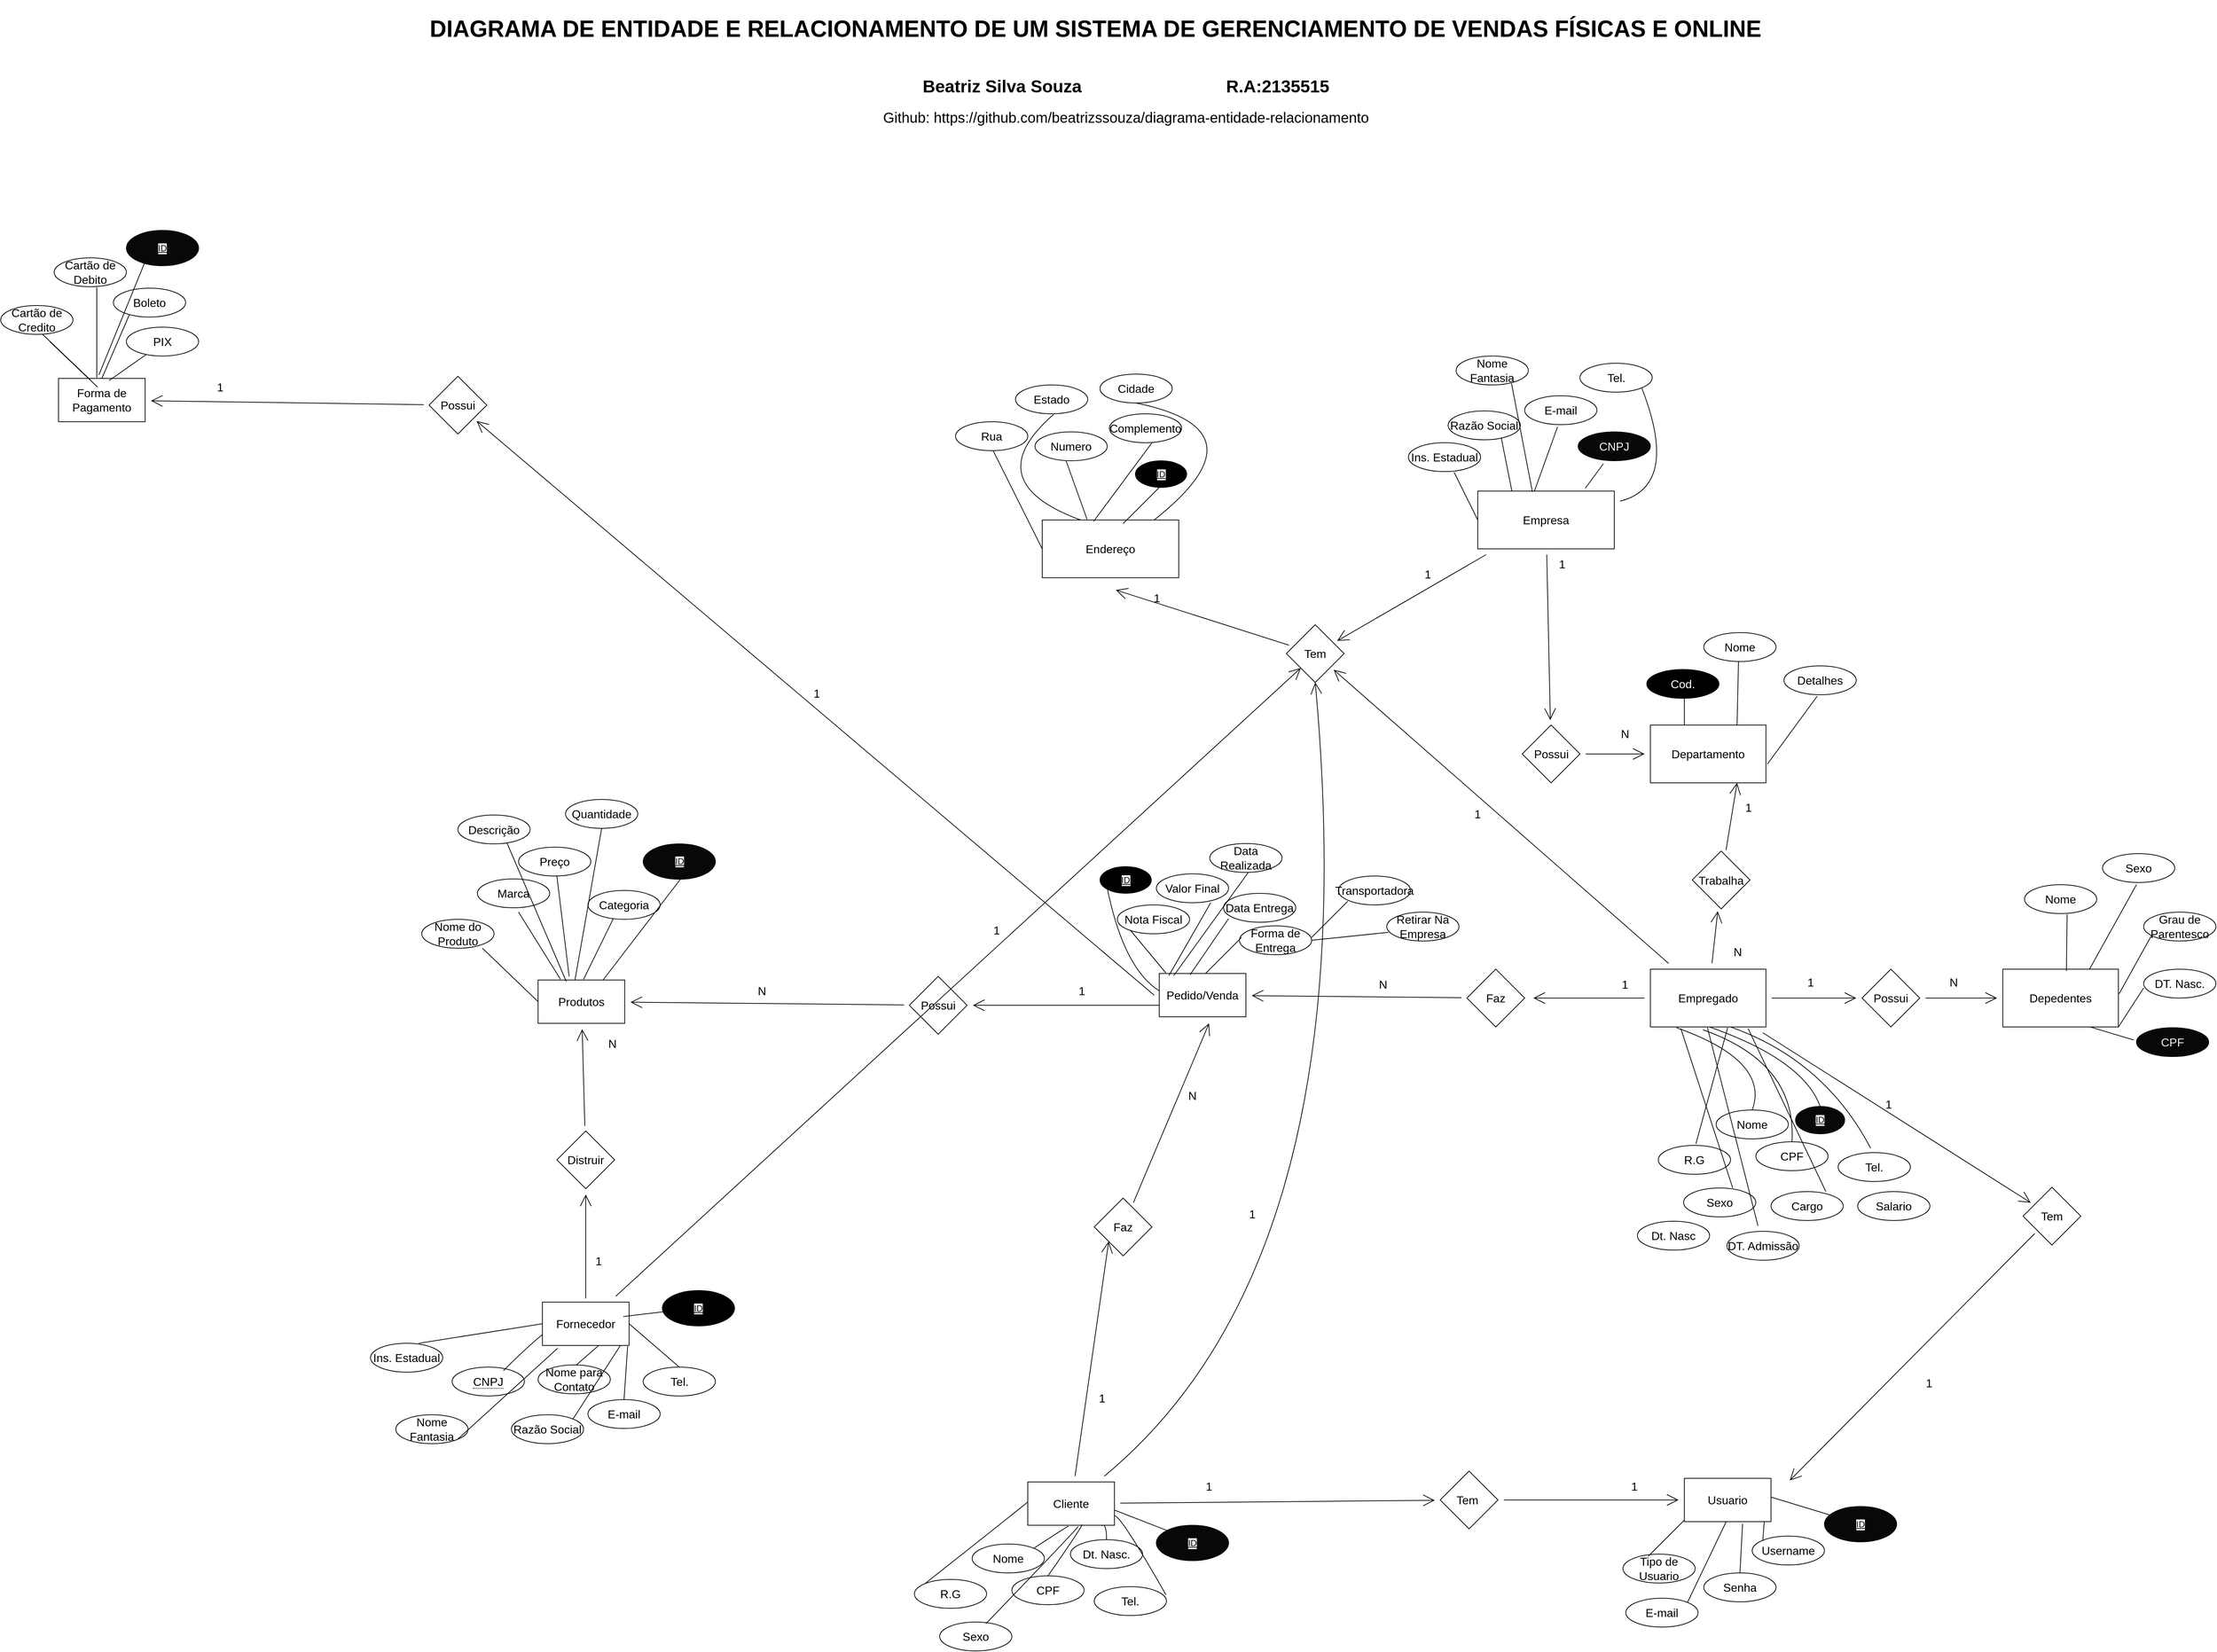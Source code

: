 <mxfile version="15.7.1" type="github">
  <diagram id="tDy-P73xfJ-ckiPSi2WP" name="Page-1">
    <mxGraphModel dx="5295" dy="2910" grid="0" gridSize="10" guides="1" tooltips="1" connect="1" arrows="1" fold="1" page="0" pageScale="1" pageWidth="827" pageHeight="1169" math="0" shadow="0">
      <root>
        <mxCell id="0" />
        <mxCell id="1" parent="0" />
        <mxCell id="squkAyI6mqBNu0HtFydw-15" value="" style="edgeStyle=none;curved=1;rounded=0;orthogonalLoop=1;jettySize=auto;html=1;fontSize=12;endArrow=open;startSize=14;endSize=14;sourcePerimeterSpacing=8;targetPerimeterSpacing=8;" parent="1" source="squkAyI6mqBNu0HtFydw-1" target="squkAyI6mqBNu0HtFydw-14" edge="1">
          <mxGeometry relative="1" as="geometry" />
        </mxCell>
        <mxCell id="squkAyI6mqBNu0HtFydw-161" style="edgeStyle=none;curved=1;rounded=0;orthogonalLoop=1;jettySize=auto;html=1;fontSize=12;endArrow=open;startSize=14;endSize=14;sourcePerimeterSpacing=8;targetPerimeterSpacing=8;" parent="1" source="squkAyI6mqBNu0HtFydw-1" target="squkAyI6mqBNu0HtFydw-158" edge="1">
          <mxGeometry relative="1" as="geometry" />
        </mxCell>
        <mxCell id="squkAyI6mqBNu0HtFydw-1" value="Empresa" style="rounded=0;whiteSpace=wrap;html=1;hachureGap=4;pointerEvents=0;fontSize=16;" parent="1" vertex="1">
          <mxGeometry x="462" y="-104" width="189" height="80" as="geometry" />
        </mxCell>
        <mxCell id="squkAyI6mqBNu0HtFydw-4" value="Departamento" style="rounded=0;whiteSpace=wrap;html=1;hachureGap=4;pointerEvents=0;fontSize=16;" parent="1" vertex="1">
          <mxGeometry x="701" y="220" width="160" height="80" as="geometry" />
        </mxCell>
        <mxCell id="squkAyI6mqBNu0HtFydw-72" style="edgeStyle=none;curved=1;rounded=0;orthogonalLoop=1;jettySize=auto;html=1;entryX=0.75;entryY=1;entryDx=0;entryDy=0;fontSize=12;endArrow=open;startSize=14;endSize=14;sourcePerimeterSpacing=8;targetPerimeterSpacing=8;" parent="1" source="squkAyI6mqBNu0HtFydw-5" target="squkAyI6mqBNu0HtFydw-4" edge="1">
          <mxGeometry relative="1" as="geometry" />
        </mxCell>
        <mxCell id="squkAyI6mqBNu0HtFydw-5" value="Trabalha" style="rhombus;whiteSpace=wrap;html=1;hachureGap=4;pointerEvents=0;fontSize=16;" parent="1" vertex="1">
          <mxGeometry x="759" y="394.5" width="80" height="80" as="geometry" />
        </mxCell>
        <mxCell id="squkAyI6mqBNu0HtFydw-19" value="" style="edgeStyle=none;curved=1;rounded=0;orthogonalLoop=1;jettySize=auto;html=1;fontSize=12;endArrow=open;startSize=14;endSize=14;sourcePerimeterSpacing=8;targetPerimeterSpacing=8;" parent="1" source="squkAyI6mqBNu0HtFydw-6" target="squkAyI6mqBNu0HtFydw-7" edge="1">
          <mxGeometry relative="1" as="geometry" />
        </mxCell>
        <mxCell id="squkAyI6mqBNu0HtFydw-24" value="" style="edgeStyle=none;curved=1;rounded=0;orthogonalLoop=1;jettySize=auto;html=1;fontSize=12;endArrow=open;startSize=14;endSize=14;sourcePerimeterSpacing=8;targetPerimeterSpacing=8;" parent="1" source="squkAyI6mqBNu0HtFydw-6" edge="1">
          <mxGeometry relative="1" as="geometry">
            <mxPoint x="539" y="598" as="targetPoint" />
          </mxGeometry>
        </mxCell>
        <mxCell id="squkAyI6mqBNu0HtFydw-57" value="" style="edgeStyle=none;curved=1;rounded=0;orthogonalLoop=1;jettySize=auto;html=1;fontSize=12;endArrow=open;startSize=14;endSize=14;sourcePerimeterSpacing=8;targetPerimeterSpacing=8;" parent="1" source="squkAyI6mqBNu0HtFydw-6" target="squkAyI6mqBNu0HtFydw-56" edge="1">
          <mxGeometry relative="1" as="geometry" />
        </mxCell>
        <mxCell id="squkAyI6mqBNu0HtFydw-60" value="" style="edgeStyle=none;curved=1;rounded=0;orthogonalLoop=1;jettySize=auto;html=1;fontSize=12;endArrow=open;startSize=14;endSize=14;sourcePerimeterSpacing=8;targetPerimeterSpacing=8;" parent="1" source="squkAyI6mqBNu0HtFydw-6" target="squkAyI6mqBNu0HtFydw-5" edge="1">
          <mxGeometry relative="1" as="geometry" />
        </mxCell>
        <mxCell id="squkAyI6mqBNu0HtFydw-162" style="edgeStyle=none;curved=1;rounded=0;orthogonalLoop=1;jettySize=auto;html=1;fontSize=12;endArrow=open;startSize=14;endSize=14;sourcePerimeterSpacing=8;targetPerimeterSpacing=8;" parent="1" source="squkAyI6mqBNu0HtFydw-6" target="squkAyI6mqBNu0HtFydw-158" edge="1">
          <mxGeometry relative="1" as="geometry" />
        </mxCell>
        <mxCell id="squkAyI6mqBNu0HtFydw-6" value="Empregado" style="rounded=0;whiteSpace=wrap;html=1;hachureGap=4;pointerEvents=0;fontSize=16;" parent="1" vertex="1">
          <mxGeometry x="701" y="558" width="160" height="80" as="geometry" />
        </mxCell>
        <mxCell id="squkAyI6mqBNu0HtFydw-20" value="" style="edgeStyle=none;curved=1;rounded=0;orthogonalLoop=1;jettySize=auto;html=1;fontSize=12;endArrow=open;startSize=14;endSize=14;sourcePerimeterSpacing=8;targetPerimeterSpacing=8;" parent="1" source="squkAyI6mqBNu0HtFydw-7" target="squkAyI6mqBNu0HtFydw-8" edge="1">
          <mxGeometry relative="1" as="geometry" />
        </mxCell>
        <mxCell id="squkAyI6mqBNu0HtFydw-7" value="Possui" style="rhombus;whiteSpace=wrap;html=1;hachureGap=4;pointerEvents=0;fontSize=16;" parent="1" vertex="1">
          <mxGeometry x="994" y="558" width="80" height="80" as="geometry" />
        </mxCell>
        <mxCell id="squkAyI6mqBNu0HtFydw-8" value="Depedentes" style="rounded=0;whiteSpace=wrap;html=1;hachureGap=4;pointerEvents=0;fontSize=16;" parent="1" vertex="1">
          <mxGeometry x="1189" y="558" width="160" height="80" as="geometry" />
        </mxCell>
        <mxCell id="squkAyI6mqBNu0HtFydw-22" value="" style="edgeStyle=none;curved=1;rounded=0;orthogonalLoop=1;jettySize=auto;html=1;fontSize=12;endArrow=open;startSize=14;endSize=14;sourcePerimeterSpacing=8;targetPerimeterSpacing=8;" parent="1" source="squkAyI6mqBNu0HtFydw-10" target="squkAyI6mqBNu0HtFydw-21" edge="1">
          <mxGeometry relative="1" as="geometry" />
        </mxCell>
        <mxCell id="squkAyI6mqBNu0HtFydw-10" value="Faz" style="rhombus;whiteSpace=wrap;html=1;hachureGap=4;pointerEvents=0;fontSize=16;" parent="1" vertex="1">
          <mxGeometry x="447" y="558" width="80" height="80" as="geometry" />
        </mxCell>
        <mxCell id="squkAyI6mqBNu0HtFydw-16" value="" style="edgeStyle=none;curved=1;rounded=0;orthogonalLoop=1;jettySize=auto;html=1;fontSize=12;endArrow=open;startSize=14;endSize=14;sourcePerimeterSpacing=8;targetPerimeterSpacing=8;" parent="1" source="squkAyI6mqBNu0HtFydw-14" target="squkAyI6mqBNu0HtFydw-4" edge="1">
          <mxGeometry relative="1" as="geometry" />
        </mxCell>
        <mxCell id="squkAyI6mqBNu0HtFydw-14" value="Possui" style="rhombus;whiteSpace=wrap;html=1;hachureGap=4;pointerEvents=0;fontSize=16;" parent="1" vertex="1">
          <mxGeometry x="523.5" y="220" width="80" height="80" as="geometry" />
        </mxCell>
        <mxCell id="squkAyI6mqBNu0HtFydw-26" value="" style="edgeStyle=none;curved=1;rounded=0;orthogonalLoop=1;jettySize=auto;html=1;fontSize=12;endArrow=open;startSize=14;endSize=14;sourcePerimeterSpacing=8;targetPerimeterSpacing=8;" parent="1" target="squkAyI6mqBNu0HtFydw-25" edge="1">
          <mxGeometry relative="1" as="geometry">
            <mxPoint x="10" y="608" as="sourcePoint" />
            <Array as="points">
              <mxPoint x="102" y="608" />
            </Array>
          </mxGeometry>
        </mxCell>
        <mxCell id="squkAyI6mqBNu0HtFydw-245" value="" style="edgeStyle=none;curved=1;rounded=0;orthogonalLoop=1;jettySize=auto;html=1;fontSize=12;endArrow=open;startSize=14;endSize=14;sourcePerimeterSpacing=8;targetPerimeterSpacing=8;" parent="1" target="squkAyI6mqBNu0HtFydw-244" edge="1">
          <mxGeometry relative="1" as="geometry">
            <mxPoint x="14" y="594" as="sourcePoint" />
          </mxGeometry>
        </mxCell>
        <mxCell id="squkAyI6mqBNu0HtFydw-21" value="Pedido/Venda" style="whiteSpace=wrap;html=1;hachureGap=4;pointerEvents=0;fontSize=16;" parent="1" vertex="1">
          <mxGeometry x="21" y="564" width="120" height="60" as="geometry" />
        </mxCell>
        <mxCell id="squkAyI6mqBNu0HtFydw-28" value="" style="edgeStyle=none;curved=1;rounded=0;orthogonalLoop=1;jettySize=auto;html=1;fontSize=12;endArrow=open;startSize=14;endSize=14;sourcePerimeterSpacing=8;targetPerimeterSpacing=8;" parent="1" source="squkAyI6mqBNu0HtFydw-25" target="squkAyI6mqBNu0HtFydw-27" edge="1">
          <mxGeometry relative="1" as="geometry" />
        </mxCell>
        <mxCell id="squkAyI6mqBNu0HtFydw-25" value="Possui" style="rhombus;whiteSpace=wrap;html=1;hachureGap=4;pointerEvents=0;fontSize=16;" parent="1" vertex="1">
          <mxGeometry x="-325" y="568" width="80" height="80" as="geometry" />
        </mxCell>
        <mxCell id="squkAyI6mqBNu0HtFydw-27" value="Produtos" style="whiteSpace=wrap;html=1;hachureGap=4;pointerEvents=0;fontSize=16;" parent="1" vertex="1">
          <mxGeometry x="-839" y="573" width="120" height="60" as="geometry" />
        </mxCell>
        <mxCell id="squkAyI6mqBNu0HtFydw-33" value="" style="edgeStyle=none;curved=1;rounded=0;orthogonalLoop=1;jettySize=auto;html=1;fontSize=12;endArrow=open;startSize=14;endSize=14;sourcePerimeterSpacing=8;targetPerimeterSpacing=8;" parent="1" source="squkAyI6mqBNu0HtFydw-29" target="squkAyI6mqBNu0HtFydw-27" edge="1">
          <mxGeometry relative="1" as="geometry" />
        </mxCell>
        <mxCell id="squkAyI6mqBNu0HtFydw-29" value="Distruir" style="rhombus;whiteSpace=wrap;html=1;hachureGap=4;pointerEvents=0;fontSize=16;" parent="1" vertex="1">
          <mxGeometry x="-813" y="782" width="80" height="80" as="geometry" />
        </mxCell>
        <mxCell id="squkAyI6mqBNu0HtFydw-32" value="" style="edgeStyle=none;curved=1;rounded=0;orthogonalLoop=1;jettySize=auto;html=1;fontSize=12;endArrow=open;startSize=14;endSize=14;sourcePerimeterSpacing=8;targetPerimeterSpacing=8;" parent="1" target="squkAyI6mqBNu0HtFydw-29" edge="1">
          <mxGeometry relative="1" as="geometry">
            <mxPoint x="-773" y="1014" as="sourcePoint" />
          </mxGeometry>
        </mxCell>
        <mxCell id="squkAyI6mqBNu0HtFydw-233" style="edgeStyle=none;curved=1;rounded=0;orthogonalLoop=1;jettySize=auto;html=1;entryX=0;entryY=1;entryDx=0;entryDy=0;fontSize=12;endArrow=open;startSize=14;endSize=14;sourcePerimeterSpacing=8;targetPerimeterSpacing=8;" parent="1" source="squkAyI6mqBNu0HtFydw-31" target="squkAyI6mqBNu0HtFydw-158" edge="1">
          <mxGeometry relative="1" as="geometry" />
        </mxCell>
        <mxCell id="squkAyI6mqBNu0HtFydw-31" value="Fornecedor" style="rounded=0;whiteSpace=wrap;html=1;hachureGap=4;pointerEvents=0;fontSize=16;" parent="1" vertex="1">
          <mxGeometry x="-833" y="1019" width="120" height="60" as="geometry" />
        </mxCell>
        <mxCell id="squkAyI6mqBNu0HtFydw-51" value="" style="edgeStyle=none;curved=1;rounded=0;orthogonalLoop=1;jettySize=auto;html=1;fontSize=12;endArrow=open;startSize=14;endSize=14;sourcePerimeterSpacing=8;targetPerimeterSpacing=8;" parent="1" source="squkAyI6mqBNu0HtFydw-48" target="squkAyI6mqBNu0HtFydw-50" edge="1">
          <mxGeometry relative="1" as="geometry" />
        </mxCell>
        <mxCell id="squkAyI6mqBNu0HtFydw-163" style="edgeStyle=none;curved=1;rounded=0;orthogonalLoop=1;jettySize=auto;html=1;entryX=0.5;entryY=1;entryDx=0;entryDy=0;fontSize=12;endArrow=open;startSize=14;endSize=14;sourcePerimeterSpacing=8;targetPerimeterSpacing=8;" parent="1" source="squkAyI6mqBNu0HtFydw-48" target="squkAyI6mqBNu0HtFydw-158" edge="1">
          <mxGeometry relative="1" as="geometry">
            <Array as="points">
              <mxPoint x="310" y="958" />
            </Array>
          </mxGeometry>
        </mxCell>
        <mxCell id="squkAyI6mqBNu0HtFydw-174" style="edgeStyle=none;curved=1;rounded=0;orthogonalLoop=1;jettySize=auto;html=1;entryX=0;entryY=1;entryDx=0;entryDy=0;fontSize=12;endArrow=open;startSize=14;endSize=14;sourcePerimeterSpacing=8;targetPerimeterSpacing=8;" parent="1" source="squkAyI6mqBNu0HtFydw-48" target="squkAyI6mqBNu0HtFydw-171" edge="1">
          <mxGeometry relative="1" as="geometry" />
        </mxCell>
        <mxCell id="squkAyI6mqBNu0HtFydw-48" value="Cliente" style="whiteSpace=wrap;html=1;hachureGap=4;pointerEvents=0;fontSize=16;" parent="1" vertex="1">
          <mxGeometry x="-161" y="1268" width="120" height="60" as="geometry" />
        </mxCell>
        <mxCell id="squkAyI6mqBNu0HtFydw-55" value="" style="edgeStyle=none;curved=1;rounded=0;orthogonalLoop=1;jettySize=auto;html=1;fontSize=12;endArrow=open;startSize=14;endSize=14;sourcePerimeterSpacing=8;targetPerimeterSpacing=8;" parent="1" source="squkAyI6mqBNu0HtFydw-50" target="squkAyI6mqBNu0HtFydw-54" edge="1">
          <mxGeometry relative="1" as="geometry" />
        </mxCell>
        <mxCell id="squkAyI6mqBNu0HtFydw-50" value="Tem&amp;nbsp;" style="rhombus;whiteSpace=wrap;html=1;hachureGap=4;pointerEvents=0;fontSize=16;" parent="1" vertex="1">
          <mxGeometry x="410" y="1253" width="80" height="80" as="geometry" />
        </mxCell>
        <mxCell id="squkAyI6mqBNu0HtFydw-54" value="Usuario" style="whiteSpace=wrap;html=1;hachureGap=4;pointerEvents=0;fontSize=16;" parent="1" vertex="1">
          <mxGeometry x="748" y="1263" width="120" height="60" as="geometry" />
        </mxCell>
        <mxCell id="squkAyI6mqBNu0HtFydw-142" value="" style="edgeStyle=none;curved=1;rounded=0;orthogonalLoop=1;jettySize=auto;html=1;fontSize=12;endArrow=open;startSize=14;endSize=14;sourcePerimeterSpacing=8;targetPerimeterSpacing=8;" parent="1" source="squkAyI6mqBNu0HtFydw-56" edge="1">
          <mxGeometry relative="1" as="geometry">
            <mxPoint x="894" y="1266" as="targetPoint" />
          </mxGeometry>
        </mxCell>
        <mxCell id="squkAyI6mqBNu0HtFydw-56" value="Tem" style="rhombus;whiteSpace=wrap;html=1;hachureGap=4;pointerEvents=0;fontSize=16;" parent="1" vertex="1">
          <mxGeometry x="1217" y="860" width="80" height="80" as="geometry" />
        </mxCell>
        <mxCell id="squkAyI6mqBNu0HtFydw-77" value="N" style="text;strokeColor=none;fillColor=none;html=1;align=center;verticalAlign=middle;whiteSpace=wrap;rounded=0;hachureGap=4;pointerEvents=0;fontSize=16;" parent="1" vertex="1">
          <mxGeometry x="1091" y="561" width="60" height="30" as="geometry" />
        </mxCell>
        <mxCell id="squkAyI6mqBNu0HtFydw-78" value="N" style="text;strokeColor=none;fillColor=none;html=1;align=center;verticalAlign=middle;whiteSpace=wrap;rounded=0;hachureGap=4;pointerEvents=0;fontSize=16;" parent="1" vertex="1">
          <mxGeometry x="792" y="519" width="60" height="30" as="geometry" />
        </mxCell>
        <mxCell id="squkAyI6mqBNu0HtFydw-79" value="1" style="text;strokeColor=none;fillColor=none;html=1;align=center;verticalAlign=middle;whiteSpace=wrap;rounded=0;hachureGap=4;pointerEvents=0;fontSize=16;" parent="1" vertex="1">
          <mxGeometry x="807" y="319" width="60" height="30" as="geometry" />
        </mxCell>
        <mxCell id="squkAyI6mqBNu0HtFydw-80" value="1" style="text;strokeColor=none;fillColor=none;html=1;align=center;verticalAlign=middle;whiteSpace=wrap;rounded=0;hachureGap=4;pointerEvents=0;fontSize=16;" parent="1" vertex="1">
          <mxGeometry x="549" y="-18" width="60" height="30" as="geometry" />
        </mxCell>
        <mxCell id="squkAyI6mqBNu0HtFydw-81" value="N" style="text;strokeColor=none;fillColor=none;html=1;align=center;verticalAlign=middle;whiteSpace=wrap;rounded=0;hachureGap=4;pointerEvents=0;fontSize=16;" parent="1" vertex="1">
          <mxGeometry x="636" y="217" width="60" height="30" as="geometry" />
        </mxCell>
        <mxCell id="squkAyI6mqBNu0HtFydw-82" value="1" style="text;strokeColor=none;fillColor=none;html=1;align=center;verticalAlign=middle;whiteSpace=wrap;rounded=0;hachureGap=4;pointerEvents=0;fontSize=16;" parent="1" vertex="1">
          <mxGeometry x="1001" y="730" width="60" height="30" as="geometry" />
        </mxCell>
        <mxCell id="squkAyI6mqBNu0HtFydw-83" value="1" style="text;strokeColor=none;fillColor=none;html=1;align=center;verticalAlign=middle;whiteSpace=wrap;rounded=0;hachureGap=4;pointerEvents=0;fontSize=16;" parent="1" vertex="1">
          <mxGeometry x="1057" y="1116" width="60" height="30" as="geometry" />
        </mxCell>
        <mxCell id="squkAyI6mqBNu0HtFydw-84" value="1" style="text;strokeColor=none;fillColor=none;html=1;align=center;verticalAlign=middle;whiteSpace=wrap;rounded=0;hachureGap=4;pointerEvents=0;fontSize=16;" parent="1" vertex="1">
          <mxGeometry x="60" y="1259" width="60" height="30" as="geometry" />
        </mxCell>
        <mxCell id="squkAyI6mqBNu0HtFydw-85" value="1" style="text;strokeColor=none;fillColor=none;html=1;align=center;verticalAlign=middle;whiteSpace=wrap;rounded=0;hachureGap=4;pointerEvents=0;fontSize=16;" parent="1" vertex="1">
          <mxGeometry x="649" y="1259" width="60" height="30" as="geometry" />
        </mxCell>
        <mxCell id="squkAyI6mqBNu0HtFydw-86" value="1" style="text;strokeColor=none;fillColor=none;html=1;align=center;verticalAlign=middle;whiteSpace=wrap;rounded=0;hachureGap=4;pointerEvents=0;fontSize=16;" parent="1" vertex="1">
          <mxGeometry x="893" y="561" width="60" height="30" as="geometry" />
        </mxCell>
        <mxCell id="squkAyI6mqBNu0HtFydw-97" value="1" style="text;strokeColor=none;fillColor=none;html=1;align=center;verticalAlign=middle;whiteSpace=wrap;rounded=0;hachureGap=4;pointerEvents=0;fontSize=16;" parent="1" vertex="1">
          <mxGeometry x="636" y="564" width="60" height="30" as="geometry" />
        </mxCell>
        <mxCell id="squkAyI6mqBNu0HtFydw-98" value="N" style="text;strokeColor=none;fillColor=none;html=1;align=center;verticalAlign=middle;whiteSpace=wrap;rounded=0;hachureGap=4;pointerEvents=0;fontSize=16;" parent="1" vertex="1">
          <mxGeometry x="-766" y="646" width="60" height="30" as="geometry" />
        </mxCell>
        <mxCell id="squkAyI6mqBNu0HtFydw-104" value="1" style="text;strokeColor=none;fillColor=none;html=1;align=center;verticalAlign=middle;whiteSpace=wrap;rounded=0;hachureGap=4;pointerEvents=0;fontSize=16;" parent="1" vertex="1">
          <mxGeometry x="-785" y="947" width="60" height="30" as="geometry" />
        </mxCell>
        <mxCell id="squkAyI6mqBNu0HtFydw-107" value="N" style="text;strokeColor=none;fillColor=none;html=1;align=center;verticalAlign=middle;whiteSpace=wrap;rounded=0;hachureGap=4;pointerEvents=0;fontSize=16;" parent="1" vertex="1">
          <mxGeometry x="301" y="564" width="60" height="30" as="geometry" />
        </mxCell>
        <mxCell id="squkAyI6mqBNu0HtFydw-112" value="1" style="text;strokeColor=none;fillColor=none;html=1;align=center;verticalAlign=middle;whiteSpace=wrap;rounded=0;hachureGap=4;pointerEvents=0;fontSize=16;" parent="1" vertex="1">
          <mxGeometry x="-116" y="573" width="60" height="30" as="geometry" />
        </mxCell>
        <mxCell id="squkAyI6mqBNu0HtFydw-113" value="N" style="text;strokeColor=none;fillColor=none;html=1;align=center;verticalAlign=middle;whiteSpace=wrap;rounded=0;hachureGap=4;pointerEvents=0;fontSize=16;" parent="1" vertex="1">
          <mxGeometry x="-559" y="573" width="60" height="30" as="geometry" />
        </mxCell>
        <mxCell id="squkAyI6mqBNu0HtFydw-122" value="Razão Social" style="ellipse;whiteSpace=wrap;html=1;align=center;hachureGap=4;pointerEvents=0;fontSize=16;" parent="1" vertex="1">
          <mxGeometry x="421" y="-215" width="100" height="40" as="geometry" />
        </mxCell>
        <mxCell id="squkAyI6mqBNu0HtFydw-125" value="Nome Fantasia" style="ellipse;whiteSpace=wrap;html=1;align=center;hachureGap=4;pointerEvents=0;fontSize=16;" parent="1" vertex="1">
          <mxGeometry x="432" y="-291" width="100" height="40" as="geometry" />
        </mxCell>
        <mxCell id="squkAyI6mqBNu0HtFydw-154" value="Endereço" style="rounded=0;whiteSpace=wrap;html=1;hachureGap=4;pointerEvents=0;fontSize=16;" parent="1" vertex="1">
          <mxGeometry x="-141" y="-64" width="189" height="80" as="geometry" />
        </mxCell>
        <mxCell id="squkAyI6mqBNu0HtFydw-160" style="edgeStyle=none;curved=1;rounded=0;orthogonalLoop=1;jettySize=auto;html=1;fontSize=12;endArrow=open;startSize=14;endSize=14;sourcePerimeterSpacing=8;targetPerimeterSpacing=8;" parent="1" source="squkAyI6mqBNu0HtFydw-158" edge="1">
          <mxGeometry relative="1" as="geometry">
            <mxPoint x="-39" y="33" as="targetPoint" />
          </mxGeometry>
        </mxCell>
        <mxCell id="squkAyI6mqBNu0HtFydw-158" value="Tem" style="rhombus;whiteSpace=wrap;html=1;hachureGap=4;pointerEvents=0;fontSize=16;" parent="1" vertex="1">
          <mxGeometry x="197" y="81" width="80" height="80" as="geometry" />
        </mxCell>
        <mxCell id="squkAyI6mqBNu0HtFydw-166" value="1" style="text;html=1;strokeColor=none;fillColor=none;align=center;verticalAlign=middle;whiteSpace=wrap;rounded=0;hachureGap=4;pointerEvents=0;fontSize=16;" parent="1" vertex="1">
          <mxGeometry x="-12" y="29" width="60" height="30" as="geometry" />
        </mxCell>
        <mxCell id="squkAyI6mqBNu0HtFydw-167" value="1" style="text;html=1;strokeColor=none;fillColor=none;align=center;verticalAlign=middle;whiteSpace=wrap;rounded=0;hachureGap=4;pointerEvents=0;fontSize=16;" parent="1" vertex="1">
          <mxGeometry x="363" y="-4" width="60" height="30" as="geometry" />
        </mxCell>
        <mxCell id="squkAyI6mqBNu0HtFydw-168" value="1" style="text;html=1;strokeColor=none;fillColor=none;align=center;verticalAlign=middle;whiteSpace=wrap;rounded=0;hachureGap=4;pointerEvents=0;fontSize=16;" parent="1" vertex="1">
          <mxGeometry x="120" y="882" width="60" height="30" as="geometry" />
        </mxCell>
        <mxCell id="squkAyI6mqBNu0HtFydw-170" value="1" style="text;html=1;strokeColor=none;fillColor=none;align=center;verticalAlign=middle;whiteSpace=wrap;rounded=0;hachureGap=4;pointerEvents=0;fontSize=16;" parent="1" vertex="1">
          <mxGeometry x="432" y="328" width="60" height="30" as="geometry" />
        </mxCell>
        <mxCell id="squkAyI6mqBNu0HtFydw-176" style="edgeStyle=none;curved=1;rounded=0;orthogonalLoop=1;jettySize=auto;html=1;fontSize=12;endArrow=open;startSize=14;endSize=14;sourcePerimeterSpacing=8;targetPerimeterSpacing=8;" parent="1" source="squkAyI6mqBNu0HtFydw-171" edge="1">
          <mxGeometry relative="1" as="geometry">
            <mxPoint x="90" y="633" as="targetPoint" />
          </mxGeometry>
        </mxCell>
        <mxCell id="squkAyI6mqBNu0HtFydw-171" value="Faz" style="rhombus;whiteSpace=wrap;html=1;hachureGap=4;pointerEvents=0;fontSize=16;" parent="1" vertex="1">
          <mxGeometry x="-69" y="875" width="80" height="80" as="geometry" />
        </mxCell>
        <mxCell id="squkAyI6mqBNu0HtFydw-177" value="N" style="text;html=1;strokeColor=none;fillColor=none;align=center;verticalAlign=middle;whiteSpace=wrap;rounded=0;hachureGap=4;pointerEvents=0;fontSize=16;" parent="1" vertex="1">
          <mxGeometry x="37" y="718" width="60" height="30" as="geometry" />
        </mxCell>
        <mxCell id="squkAyI6mqBNu0HtFydw-180" value="1" style="text;html=1;strokeColor=none;fillColor=none;align=center;verticalAlign=middle;whiteSpace=wrap;rounded=0;hachureGap=4;pointerEvents=0;fontSize=16;" parent="1" vertex="1">
          <mxGeometry x="-88" y="1137" width="60" height="30" as="geometry" />
        </mxCell>
        <mxCell id="squkAyI6mqBNu0HtFydw-183" value="&lt;span style=&quot;border-bottom: 1px dotted&quot;&gt;&lt;font color=&quot;#f2f2f2&quot;&gt;CNPJ&lt;/font&gt;&lt;/span&gt;" style="ellipse;whiteSpace=wrap;html=1;align=center;hachureGap=4;pointerEvents=0;fontSize=16;fillColor=#080808;" parent="1" vertex="1">
          <mxGeometry x="601" y="-186" width="100" height="40" as="geometry" />
        </mxCell>
        <mxCell id="squkAyI6mqBNu0HtFydw-184" value="Rua" style="ellipse;whiteSpace=wrap;html=1;align=center;hachureGap=4;pointerEvents=0;fontSize=16;" parent="1" vertex="1">
          <mxGeometry x="-261" y="-200" width="100" height="40" as="geometry" />
        </mxCell>
        <mxCell id="squkAyI6mqBNu0HtFydw-186" value="Numero" style="ellipse;whiteSpace=wrap;html=1;align=center;hachureGap=4;pointerEvents=0;fontSize=16;" parent="1" vertex="1">
          <mxGeometry x="-151" y="-186" width="100" height="40" as="geometry" />
        </mxCell>
        <mxCell id="squkAyI6mqBNu0HtFydw-187" value="Complemento" style="ellipse;whiteSpace=wrap;html=1;align=center;hachureGap=4;pointerEvents=0;fontSize=16;" parent="1" vertex="1">
          <mxGeometry x="-48" y="-211" width="100" height="40" as="geometry" />
        </mxCell>
        <mxCell id="squkAyI6mqBNu0HtFydw-188" value="Cidade" style="ellipse;whiteSpace=wrap;html=1;align=center;hachureGap=4;pointerEvents=0;fontSize=16;" parent="1" vertex="1">
          <mxGeometry x="-61" y="-266" width="100" height="40" as="geometry" />
        </mxCell>
        <mxCell id="squkAyI6mqBNu0HtFydw-190" value="Estado" style="ellipse;whiteSpace=wrap;html=1;align=center;hachureGap=4;pointerEvents=0;fontSize=16;" parent="1" vertex="1">
          <mxGeometry x="-178" y="-251" width="100" height="40" as="geometry" />
        </mxCell>
        <mxCell id="squkAyI6mqBNu0HtFydw-199" value="&lt;span style=&quot;border-bottom: 1px dotted&quot;&gt;&lt;font color=&quot;#ffffff&quot;&gt;Cod.&lt;/font&gt;&lt;/span&gt;" style="ellipse;whiteSpace=wrap;html=1;align=center;hachureGap=4;pointerEvents=0;fontSize=16;fillColor=#000000;" parent="1" vertex="1">
          <mxGeometry x="696" y="143" width="100" height="40" as="geometry" />
        </mxCell>
        <mxCell id="squkAyI6mqBNu0HtFydw-201" value="E-mail" style="ellipse;whiteSpace=wrap;html=1;align=center;hachureGap=4;pointerEvents=0;fontSize=16;" parent="1" vertex="1">
          <mxGeometry x="527" y="-236" width="100" height="40" as="geometry" />
        </mxCell>
        <mxCell id="squkAyI6mqBNu0HtFydw-202" value="Ins. Estadual" style="ellipse;whiteSpace=wrap;html=1;align=center;hachureGap=4;pointerEvents=0;fontSize=16;" parent="1" vertex="1">
          <mxGeometry x="366" y="-171" width="100" height="40" as="geometry" />
        </mxCell>
        <mxCell id="squkAyI6mqBNu0HtFydw-205" value="Nome" style="ellipse;whiteSpace=wrap;html=1;align=center;hachureGap=4;pointerEvents=0;fontSize=16;" parent="1" vertex="1">
          <mxGeometry x="775" y="92" width="100" height="40" as="geometry" />
        </mxCell>
        <mxCell id="squkAyI6mqBNu0HtFydw-206" value="Nome" style="ellipse;whiteSpace=wrap;html=1;align=center;hachureGap=4;pointerEvents=0;fontSize=16;" parent="1" vertex="1">
          <mxGeometry x="1219" y="441" width="100" height="40" as="geometry" />
        </mxCell>
        <mxCell id="squkAyI6mqBNu0HtFydw-207" value="Sexo" style="ellipse;whiteSpace=wrap;html=1;align=center;hachureGap=4;pointerEvents=0;fontSize=16;" parent="1" vertex="1">
          <mxGeometry x="1327" y="398" width="100" height="40" as="geometry" />
        </mxCell>
        <mxCell id="squkAyI6mqBNu0HtFydw-208" value="Grau de Parentesco" style="ellipse;whiteSpace=wrap;html=1;align=center;hachureGap=4;pointerEvents=0;fontSize=16;" parent="1" vertex="1">
          <mxGeometry x="1384" y="479" width="100" height="40" as="geometry" />
        </mxCell>
        <mxCell id="squkAyI6mqBNu0HtFydw-209" value="DT. Nasc." style="ellipse;whiteSpace=wrap;html=1;align=center;hachureGap=4;pointerEvents=0;fontSize=16;" parent="1" vertex="1">
          <mxGeometry x="1384" y="558" width="100" height="40" as="geometry" />
        </mxCell>
        <mxCell id="squkAyI6mqBNu0HtFydw-210" value="&lt;u&gt;&lt;font color=&quot;#ededed&quot;&gt;CPF&lt;/font&gt;&lt;/u&gt;" style="ellipse;whiteSpace=wrap;html=1;align=center;hachureGap=4;pointerEvents=0;fontSize=16;fillColor=#080808;" parent="1" vertex="1">
          <mxGeometry x="1374" y="639" width="100" height="40" as="geometry" />
        </mxCell>
        <mxCell id="squkAyI6mqBNu0HtFydw-211" value="Username" style="ellipse;whiteSpace=wrap;html=1;align=center;hachureGap=4;pointerEvents=0;fontSize=16;" parent="1" vertex="1">
          <mxGeometry x="842" y="1343" width="100" height="40" as="geometry" />
        </mxCell>
        <mxCell id="squkAyI6mqBNu0HtFydw-212" value="Senha" style="ellipse;whiteSpace=wrap;html=1;align=center;hachureGap=4;pointerEvents=0;fontSize=16;" parent="1" vertex="1">
          <mxGeometry x="775" y="1394" width="100" height="40" as="geometry" />
        </mxCell>
        <mxCell id="squkAyI6mqBNu0HtFydw-213" value="Tipo de Usuario" style="ellipse;whiteSpace=wrap;html=1;align=center;hachureGap=4;pointerEvents=0;fontSize=16;" parent="1" vertex="1">
          <mxGeometry x="663" y="1368" width="100" height="40" as="geometry" />
        </mxCell>
        <mxCell id="squkAyI6mqBNu0HtFydw-216" value="Nome" style="ellipse;whiteSpace=wrap;html=1;align=center;hachureGap=4;pointerEvents=0;fontSize=16;" parent="1" vertex="1">
          <mxGeometry x="-238" y="1354" width="100" height="40" as="geometry" />
        </mxCell>
        <mxCell id="squkAyI6mqBNu0HtFydw-217" value="CPF" style="ellipse;whiteSpace=wrap;html=1;align=center;hachureGap=4;pointerEvents=0;fontSize=16;" parent="1" vertex="1">
          <mxGeometry x="-183" y="1398" width="100" height="40" as="geometry" />
        </mxCell>
        <mxCell id="squkAyI6mqBNu0HtFydw-218" value="Dt. Nasc." style="ellipse;whiteSpace=wrap;html=1;align=center;hachureGap=4;pointerEvents=0;fontSize=16;" parent="1" vertex="1">
          <mxGeometry x="-102" y="1348" width="100" height="40" as="geometry" />
        </mxCell>
        <mxCell id="squkAyI6mqBNu0HtFydw-219" value="Tel." style="ellipse;whiteSpace=wrap;html=1;align=center;hachureGap=4;pointerEvents=0;fontSize=16;" parent="1" vertex="1">
          <mxGeometry x="-69" y="1413" width="100" height="40" as="geometry" />
        </mxCell>
        <mxCell id="squkAyI6mqBNu0HtFydw-220" value="R.G" style="ellipse;whiteSpace=wrap;html=1;align=center;hachureGap=4;pointerEvents=0;fontSize=16;" parent="1" vertex="1">
          <mxGeometry x="-318" y="1403" width="100" height="40" as="geometry" />
        </mxCell>
        <mxCell id="squkAyI6mqBNu0HtFydw-221" value="Sexo" style="ellipse;whiteSpace=wrap;html=1;align=center;hachureGap=4;pointerEvents=0;fontSize=16;" parent="1" vertex="1">
          <mxGeometry x="-283" y="1462" width="100" height="40" as="geometry" />
        </mxCell>
        <mxCell id="squkAyI6mqBNu0HtFydw-222" value="E-mail" style="ellipse;whiteSpace=wrap;html=1;align=center;hachureGap=4;pointerEvents=0;fontSize=16;" parent="1" vertex="1">
          <mxGeometry x="667" y="1429" width="100" height="40" as="geometry" />
        </mxCell>
        <mxCell id="squkAyI6mqBNu0HtFydw-225" value="Tel." style="ellipse;whiteSpace=wrap;html=1;align=center;hachureGap=4;pointerEvents=0;fontSize=16;" parent="1" vertex="1">
          <mxGeometry x="603.5" y="-281" width="100" height="40" as="geometry" />
        </mxCell>
        <mxCell id="squkAyI6mqBNu0HtFydw-226" value="Razão Social" style="ellipse;whiteSpace=wrap;html=1;align=center;hachureGap=4;pointerEvents=0;fontSize=16;" parent="1" vertex="1">
          <mxGeometry x="-876" y="1175" width="100" height="40" as="geometry" />
        </mxCell>
        <mxCell id="squkAyI6mqBNu0HtFydw-227" value="Nome Fantasia" style="ellipse;whiteSpace=wrap;html=1;align=center;hachureGap=4;pointerEvents=0;fontSize=16;" parent="1" vertex="1">
          <mxGeometry x="-1036" y="1175" width="100" height="40" as="geometry" />
        </mxCell>
        <mxCell id="squkAyI6mqBNu0HtFydw-228" value="&lt;span style=&quot;border-bottom: 1px dotted ; background-color: rgb(255 , 255 , 255)&quot;&gt;CNPJ&lt;/span&gt;" style="ellipse;whiteSpace=wrap;html=1;align=center;hachureGap=4;pointerEvents=0;fontSize=16;fillColor=#FFFFFF;" parent="1" vertex="1">
          <mxGeometry x="-958" y="1109" width="100" height="40" as="geometry" />
        </mxCell>
        <mxCell id="squkAyI6mqBNu0HtFydw-229" value="E-mail" style="ellipse;whiteSpace=wrap;html=1;align=center;hachureGap=4;pointerEvents=0;fontSize=16;" parent="1" vertex="1">
          <mxGeometry x="-770" y="1154" width="100" height="40" as="geometry" />
        </mxCell>
        <mxCell id="squkAyI6mqBNu0HtFydw-230" value="Ins. Estadual" style="ellipse;whiteSpace=wrap;html=1;align=center;hachureGap=4;pointerEvents=0;fontSize=16;" parent="1" vertex="1">
          <mxGeometry x="-1071" y="1076" width="100" height="40" as="geometry" />
        </mxCell>
        <mxCell id="squkAyI6mqBNu0HtFydw-231" value="Tel." style="ellipse;whiteSpace=wrap;html=1;align=center;hachureGap=4;pointerEvents=0;fontSize=16;" parent="1" vertex="1">
          <mxGeometry x="-693.5" y="1109" width="100" height="40" as="geometry" />
        </mxCell>
        <mxCell id="squkAyI6mqBNu0HtFydw-232" value="Nome para Contato" style="ellipse;whiteSpace=wrap;html=1;align=center;hachureGap=4;pointerEvents=0;fontSize=16;" parent="1" vertex="1">
          <mxGeometry x="-839" y="1106" width="100" height="40" as="geometry" />
        </mxCell>
        <mxCell id="squkAyI6mqBNu0HtFydw-235" value="1" style="text;strokeColor=none;fillColor=none;html=1;align=center;verticalAlign=middle;whiteSpace=wrap;rounded=0;hachureGap=4;pointerEvents=0;fontSize=16;" parent="1" vertex="1">
          <mxGeometry x="-234" y="489" width="60" height="30" as="geometry" />
        </mxCell>
        <mxCell id="squkAyI6mqBNu0HtFydw-238" value="Nome do Produto" style="ellipse;whiteSpace=wrap;html=1;align=center;hachureGap=4;pointerEvents=0;fontSize=16;" parent="1" vertex="1">
          <mxGeometry x="-1000" y="489" width="100" height="40" as="geometry" />
        </mxCell>
        <mxCell id="squkAyI6mqBNu0HtFydw-239" value="Marca" style="ellipse;whiteSpace=wrap;html=1;align=center;hachureGap=4;pointerEvents=0;fontSize=16;" parent="1" vertex="1">
          <mxGeometry x="-923" y="433" width="100" height="40" as="geometry" />
        </mxCell>
        <mxCell id="squkAyI6mqBNu0HtFydw-240" value="Preço" style="ellipse;whiteSpace=wrap;html=1;align=center;hachureGap=4;pointerEvents=0;fontSize=16;" parent="1" vertex="1">
          <mxGeometry x="-866" y="389" width="100" height="40" as="geometry" />
        </mxCell>
        <mxCell id="squkAyI6mqBNu0HtFydw-241" value="Categoria" style="ellipse;whiteSpace=wrap;html=1;align=center;hachureGap=4;pointerEvents=0;fontSize=16;" parent="1" vertex="1">
          <mxGeometry x="-770" y="449" width="100" height="40" as="geometry" />
        </mxCell>
        <mxCell id="squkAyI6mqBNu0HtFydw-243" value="Quantidade" style="ellipse;whiteSpace=wrap;html=1;align=center;hachureGap=4;pointerEvents=0;fontSize=16;" parent="1" vertex="1">
          <mxGeometry x="-801" y="323" width="100" height="40" as="geometry" />
        </mxCell>
        <mxCell id="squkAyI6mqBNu0HtFydw-247" value="" style="edgeStyle=none;curved=1;rounded=0;orthogonalLoop=1;jettySize=auto;html=1;fontSize=12;endArrow=open;startSize=14;endSize=14;sourcePerimeterSpacing=8;targetPerimeterSpacing=8;" parent="1" source="squkAyI6mqBNu0HtFydw-244" target="squkAyI6mqBNu0HtFydw-246" edge="1">
          <mxGeometry relative="1" as="geometry" />
        </mxCell>
        <mxCell id="squkAyI6mqBNu0HtFydw-244" value="Possui" style="rhombus;whiteSpace=wrap;html=1;hachureGap=4;pointerEvents=0;fontSize=16;" parent="1" vertex="1">
          <mxGeometry x="-990" y="-263" width="80" height="80" as="geometry" />
        </mxCell>
        <mxCell id="squkAyI6mqBNu0HtFydw-246" value="Forma de Pagamento" style="whiteSpace=wrap;html=1;hachureGap=4;pointerEvents=0;fontSize=16;" parent="1" vertex="1">
          <mxGeometry x="-1503" y="-260" width="120" height="60" as="geometry" />
        </mxCell>
        <mxCell id="squkAyI6mqBNu0HtFydw-248" value="Cartão de Credito" style="ellipse;whiteSpace=wrap;html=1;align=center;hachureGap=4;pointerEvents=0;fontSize=16;" parent="1" vertex="1">
          <mxGeometry x="-1583" y="-361" width="100" height="40" as="geometry" />
        </mxCell>
        <mxCell id="squkAyI6mqBNu0HtFydw-249" value="Cartão de Debito" style="ellipse;whiteSpace=wrap;html=1;align=center;hachureGap=4;pointerEvents=0;fontSize=16;" parent="1" vertex="1">
          <mxGeometry x="-1509" y="-427" width="100" height="40" as="geometry" />
        </mxCell>
        <mxCell id="squkAyI6mqBNu0HtFydw-250" value="Boleto" style="ellipse;whiteSpace=wrap;html=1;align=center;hachureGap=4;pointerEvents=0;fontSize=16;" parent="1" vertex="1">
          <mxGeometry x="-1427" y="-385" width="100" height="40" as="geometry" />
        </mxCell>
        <mxCell id="squkAyI6mqBNu0HtFydw-251" value="PIX" style="ellipse;whiteSpace=wrap;html=1;align=center;hachureGap=4;pointerEvents=0;fontSize=16;" parent="1" vertex="1">
          <mxGeometry x="-1409" y="-331" width="100" height="40" as="geometry" />
        </mxCell>
        <mxCell id="squkAyI6mqBNu0HtFydw-258" value="1" style="text;html=1;strokeColor=none;fillColor=none;align=center;verticalAlign=middle;whiteSpace=wrap;rounded=0;hachureGap=4;pointerEvents=0;fontSize=16;" parent="1" vertex="1">
          <mxGeometry x="-483" y="161" width="60" height="30" as="geometry" />
        </mxCell>
        <mxCell id="squkAyI6mqBNu0HtFydw-259" value="1" style="text;html=1;strokeColor=none;fillColor=none;align=center;verticalAlign=middle;whiteSpace=wrap;rounded=0;hachureGap=4;pointerEvents=0;fontSize=16;" parent="1" vertex="1">
          <mxGeometry x="-1309" y="-263" width="60" height="30" as="geometry" />
        </mxCell>
        <mxCell id="squkAyI6mqBNu0HtFydw-260" value="Valor Final" style="ellipse;whiteSpace=wrap;html=1;align=center;hachureGap=4;pointerEvents=0;fontSize=16;" parent="1" vertex="1">
          <mxGeometry x="17" y="426" width="100" height="40" as="geometry" />
        </mxCell>
        <mxCell id="squkAyI6mqBNu0HtFydw-261" value="Data Entrega" style="ellipse;whiteSpace=wrap;html=1;align=center;hachureGap=4;pointerEvents=0;fontSize=16;" parent="1" vertex="1">
          <mxGeometry x="110" y="453" width="100" height="40" as="geometry" />
        </mxCell>
        <mxCell id="squkAyI6mqBNu0HtFydw-262" value="Nota Fiscal" style="ellipse;whiteSpace=wrap;html=1;align=center;hachureGap=4;pointerEvents=0;fontSize=16;" parent="1" vertex="1">
          <mxGeometry x="-37" y="469" width="100" height="40" as="geometry" />
        </mxCell>
        <mxCell id="squkAyI6mqBNu0HtFydw-263" value="Data Realizada" style="ellipse;whiteSpace=wrap;html=1;align=center;hachureGap=4;pointerEvents=0;fontSize=16;" parent="1" vertex="1">
          <mxGeometry x="91" y="384" width="100" height="40" as="geometry" />
        </mxCell>
        <mxCell id="squkAyI6mqBNu0HtFydw-264" value="Forma de Entrega" style="ellipse;whiteSpace=wrap;html=1;align=center;hachureGap=4;pointerEvents=0;fontSize=16;" parent="1" vertex="1">
          <mxGeometry x="132" y="498" width="100" height="40" as="geometry" />
        </mxCell>
        <mxCell id="squkAyI6mqBNu0HtFydw-265" value="Transportadora" style="ellipse;whiteSpace=wrap;html=1;align=center;hachureGap=4;pointerEvents=0;fontSize=16;" parent="1" vertex="1">
          <mxGeometry x="269" y="429" width="100" height="40" as="geometry" />
        </mxCell>
        <mxCell id="squkAyI6mqBNu0HtFydw-266" value="Retirar Na Empresa" style="ellipse;whiteSpace=wrap;html=1;align=center;hachureGap=4;pointerEvents=0;fontSize=16;" parent="1" vertex="1">
          <mxGeometry x="336" y="479" width="100" height="40" as="geometry" />
        </mxCell>
        <mxCell id="squkAyI6mqBNu0HtFydw-267" value="" style="endArrow=none;html=1;rounded=0;fontSize=12;startSize=14;endSize=14;sourcePerimeterSpacing=8;targetPerimeterSpacing=8;curved=1;" parent="1" edge="1">
          <mxGeometry width="50" height="50" relative="1" as="geometry">
            <mxPoint x="232" y="514" as="sourcePoint" />
            <mxPoint x="282" y="464" as="targetPoint" />
          </mxGeometry>
        </mxCell>
        <mxCell id="squkAyI6mqBNu0HtFydw-268" value="" style="endArrow=none;html=1;rounded=0;fontSize=12;startSize=14;endSize=14;sourcePerimeterSpacing=8;targetPerimeterSpacing=8;curved=1;entryX=0.023;entryY=0.7;entryDx=0;entryDy=0;entryPerimeter=0;exitX=1;exitY=0.5;exitDx=0;exitDy=0;" parent="1" source="squkAyI6mqBNu0HtFydw-264" target="squkAyI6mqBNu0HtFydw-266" edge="1">
          <mxGeometry width="50" height="50" relative="1" as="geometry">
            <mxPoint x="248" y="531" as="sourcePoint" />
            <mxPoint x="298" y="481" as="targetPoint" />
          </mxGeometry>
        </mxCell>
        <mxCell id="squkAyI6mqBNu0HtFydw-269" value="" style="endArrow=none;html=1;rounded=0;fontSize=12;startSize=14;endSize=14;sourcePerimeterSpacing=8;targetPerimeterSpacing=8;curved=1;" parent="1" edge="1">
          <mxGeometry width="50" height="50" relative="1" as="geometry">
            <mxPoint x="85" y="564" as="sourcePoint" />
            <mxPoint x="135" y="514" as="targetPoint" />
          </mxGeometry>
        </mxCell>
        <mxCell id="squkAyI6mqBNu0HtFydw-270" value="" style="endArrow=none;html=1;rounded=0;fontSize=12;startSize=14;endSize=14;sourcePerimeterSpacing=8;targetPerimeterSpacing=8;curved=1;exitX=0.356;exitY=0.028;exitDx=0;exitDy=0;exitPerimeter=0;" parent="1" source="squkAyI6mqBNu0HtFydw-21" edge="1">
          <mxGeometry width="50" height="50" relative="1" as="geometry">
            <mxPoint x="67" y="538" as="sourcePoint" />
            <mxPoint x="117" y="488" as="targetPoint" />
          </mxGeometry>
        </mxCell>
        <mxCell id="squkAyI6mqBNu0HtFydw-271" value="" style="endArrow=none;html=1;rounded=0;fontSize=12;startSize=14;endSize=14;sourcePerimeterSpacing=8;targetPerimeterSpacing=8;curved=1;exitX=0.167;exitY=0.05;exitDx=0;exitDy=0;exitPerimeter=0;" parent="1" source="squkAyI6mqBNu0HtFydw-21" edge="1">
          <mxGeometry width="50" height="50" relative="1" as="geometry">
            <mxPoint x="91.0" y="501.68" as="sourcePoint" />
            <mxPoint x="144.28" y="424" as="targetPoint" />
          </mxGeometry>
        </mxCell>
        <mxCell id="squkAyI6mqBNu0HtFydw-272" value="" style="endArrow=none;html=1;rounded=0;fontSize=12;startSize=14;endSize=14;sourcePerimeterSpacing=8;targetPerimeterSpacing=8;curved=1;" parent="1" edge="1">
          <mxGeometry width="50" height="50" relative="1" as="geometry">
            <mxPoint x="-19" y="504" as="sourcePoint" />
            <mxPoint x="30" y="563" as="targetPoint" />
          </mxGeometry>
        </mxCell>
        <mxCell id="squkAyI6mqBNu0HtFydw-273" value="" style="endArrow=none;html=1;rounded=0;fontSize=12;startSize=14;endSize=14;sourcePerimeterSpacing=8;targetPerimeterSpacing=8;curved=1;exitX=0.111;exitY=0.05;exitDx=0;exitDy=0;exitPerimeter=0;" parent="1" source="squkAyI6mqBNu0HtFydw-21" edge="1">
          <mxGeometry width="50" height="50" relative="1" as="geometry">
            <mxPoint x="39.0" y="543.68" as="sourcePoint" />
            <mxPoint x="92.28" y="466" as="targetPoint" />
          </mxGeometry>
        </mxCell>
        <mxCell id="squkAyI6mqBNu0HtFydw-274" value="" style="endArrow=none;html=1;rounded=0;fontSize=12;startSize=14;endSize=14;sourcePerimeterSpacing=8;targetPerimeterSpacing=8;curved=1;exitX=1;exitY=0;exitDx=0;exitDy=0;" parent="1" source="squkAyI6mqBNu0HtFydw-216" edge="1">
          <mxGeometry width="50" height="50" relative="1" as="geometry">
            <mxPoint x="-138" y="1362" as="sourcePoint" />
            <mxPoint x="-106" y="1330" as="targetPoint" />
            <Array as="points">
              <mxPoint x="-99" y="1325" />
            </Array>
          </mxGeometry>
        </mxCell>
        <mxCell id="squkAyI6mqBNu0HtFydw-276" value="" style="endArrow=none;html=1;rounded=0;fontSize=12;startSize=14;endSize=14;sourcePerimeterSpacing=8;targetPerimeterSpacing=8;curved=1;exitX=0.5;exitY=0;exitDx=0;exitDy=0;entryX=0.628;entryY=0.983;entryDx=0;entryDy=0;entryPerimeter=0;" parent="1" source="squkAyI6mqBNu0HtFydw-217" target="squkAyI6mqBNu0HtFydw-48" edge="1">
          <mxGeometry width="50" height="50" relative="1" as="geometry">
            <mxPoint x="-126" y="1395" as="sourcePoint" />
            <mxPoint x="-96" y="1340" as="targetPoint" />
            <Array as="points">
              <mxPoint x="-89" y="1335" />
            </Array>
          </mxGeometry>
        </mxCell>
        <mxCell id="squkAyI6mqBNu0HtFydw-279" value="" style="endArrow=none;html=1;rounded=0;fontSize=12;startSize=14;endSize=14;sourcePerimeterSpacing=8;targetPerimeterSpacing=8;curved=1;exitX=0;exitY=0;exitDx=0;exitDy=0;" parent="1" source="squkAyI6mqBNu0HtFydw-220" edge="1">
          <mxGeometry width="50" height="50" relative="1" as="geometry">
            <mxPoint x="-208.005" y="1325.858" as="sourcePoint" />
            <mxPoint x="-161.36" y="1296" as="targetPoint" />
            <Array as="points">
              <mxPoint x="-154.36" y="1291" />
            </Array>
          </mxGeometry>
        </mxCell>
        <mxCell id="squkAyI6mqBNu0HtFydw-280" value="" style="endArrow=none;html=1;rounded=0;fontSize=12;startSize=14;endSize=14;sourcePerimeterSpacing=8;targetPerimeterSpacing=8;curved=1;exitX=0.64;exitY=0.058;exitDx=0;exitDy=0;exitPerimeter=0;" parent="1" source="squkAyI6mqBNu0HtFydw-221" edge="1">
          <mxGeometry width="50" height="50" relative="1" as="geometry">
            <mxPoint x="-233.995" y="1442.998" as="sourcePoint" />
            <mxPoint x="-92.0" y="1330.14" as="targetPoint" />
            <Array as="points">
              <mxPoint x="-85.0" y="1325.14" />
            </Array>
          </mxGeometry>
        </mxCell>
        <mxCell id="squkAyI6mqBNu0HtFydw-281" value="" style="endArrow=none;html=1;rounded=0;fontSize=12;startSize=14;endSize=14;sourcePerimeterSpacing=8;targetPerimeterSpacing=8;curved=1;exitX=0.993;exitY=0.283;exitDx=0;exitDy=0;exitPerimeter=0;" parent="1" source="squkAyI6mqBNu0HtFydw-219" edge="1">
          <mxGeometry width="50" height="50" relative="1" as="geometry">
            <mxPoint x="77.68" y="1459" as="sourcePoint" />
            <mxPoint x="-41.68" y="1315" as="targetPoint" />
            <Array as="points">
              <mxPoint x="-34.68" y="1310" />
            </Array>
          </mxGeometry>
        </mxCell>
        <mxCell id="squkAyI6mqBNu0HtFydw-282" value="" style="endArrow=none;html=1;rounded=0;fontSize=12;startSize=14;endSize=14;sourcePerimeterSpacing=8;targetPerimeterSpacing=8;curved=1;exitX=0.5;exitY=0;exitDx=0;exitDy=0;" parent="1" source="squkAyI6mqBNu0HtFydw-218" edge="1">
          <mxGeometry width="50" height="50" relative="1" as="geometry">
            <mxPoint x="12.98" y="1438.0" as="sourcePoint" />
            <mxPoint x="-59.0" y="1328.68" as="targetPoint" />
            <Array as="points">
              <mxPoint x="-52.0" y="1323.68" />
            </Array>
          </mxGeometry>
        </mxCell>
        <mxCell id="squkAyI6mqBNu0HtFydw-283" value="" style="endArrow=none;html=1;rounded=0;fontSize=12;startSize=14;endSize=14;sourcePerimeterSpacing=8;targetPerimeterSpacing=8;curved=1;" parent="1" edge="1">
          <mxGeometry width="50" height="50" relative="1" as="geometry">
            <mxPoint x="698" y="1371" as="sourcePoint" />
            <mxPoint x="748" y="1321" as="targetPoint" />
          </mxGeometry>
        </mxCell>
        <mxCell id="squkAyI6mqBNu0HtFydw-284" value="" style="endArrow=none;html=1;rounded=0;fontSize=12;startSize=14;endSize=14;sourcePerimeterSpacing=8;targetPerimeterSpacing=8;curved=1;exitX=1;exitY=0;exitDx=0;exitDy=0;" parent="1" source="squkAyI6mqBNu0HtFydw-222" edge="1">
          <mxGeometry width="50" height="50" relative="1" as="geometry">
            <mxPoint x="756" y="1373" as="sourcePoint" />
            <mxPoint x="806" y="1323" as="targetPoint" />
          </mxGeometry>
        </mxCell>
        <mxCell id="squkAyI6mqBNu0HtFydw-285" value="" style="endArrow=none;html=1;rounded=0;fontSize=12;startSize=14;endSize=14;sourcePerimeterSpacing=8;targetPerimeterSpacing=8;curved=1;exitX=0.5;exitY=0;exitDx=0;exitDy=0;" parent="1" source="squkAyI6mqBNu0HtFydw-212" edge="1">
          <mxGeometry width="50" height="50" relative="1" as="geometry">
            <mxPoint x="774.995" y="1437.998" as="sourcePoint" />
            <mxPoint x="828.64" y="1326.14" as="targetPoint" />
          </mxGeometry>
        </mxCell>
        <mxCell id="squkAyI6mqBNu0HtFydw-286" value="" style="endArrow=none;html=1;rounded=0;fontSize=12;startSize=14;endSize=14;sourcePerimeterSpacing=8;targetPerimeterSpacing=8;curved=1;exitX=0;exitY=0;exitDx=0;exitDy=0;" parent="1" source="squkAyI6mqBNu0HtFydw-211" edge="1">
          <mxGeometry width="50" height="50" relative="1" as="geometry">
            <mxPoint x="859" y="1343" as="sourcePoint" />
            <mxPoint x="858.67" y="1323.0" as="targetPoint" />
          </mxGeometry>
        </mxCell>
        <mxCell id="squkAyI6mqBNu0HtFydw-287" value="" style="endArrow=none;html=1;rounded=0;fontSize=12;startSize=14;endSize=14;sourcePerimeterSpacing=8;targetPerimeterSpacing=8;curved=1;exitX=0.75;exitY=0;exitDx=0;exitDy=0;" parent="1" source="squkAyI6mqBNu0HtFydw-8" edge="1">
          <mxGeometry width="50" height="50" relative="1" as="geometry">
            <mxPoint x="1324" y="491" as="sourcePoint" />
            <mxPoint x="1374" y="441" as="targetPoint" />
          </mxGeometry>
        </mxCell>
        <mxCell id="squkAyI6mqBNu0HtFydw-288" value="" style="endArrow=none;html=1;rounded=0;fontSize=12;startSize=14;endSize=14;sourcePerimeterSpacing=8;targetPerimeterSpacing=8;curved=1;" parent="1" edge="1">
          <mxGeometry width="50" height="50" relative="1" as="geometry">
            <mxPoint x="1350" y="592" as="sourcePoint" />
            <mxPoint x="1395" y="511" as="targetPoint" />
          </mxGeometry>
        </mxCell>
        <mxCell id="squkAyI6mqBNu0HtFydw-289" value="" style="endArrow=none;html=1;rounded=0;fontSize=12;startSize=14;endSize=14;sourcePerimeterSpacing=8;targetPerimeterSpacing=8;curved=1;exitX=1;exitY=1;exitDx=0;exitDy=0;" parent="1" source="squkAyI6mqBNu0HtFydw-8" edge="1">
          <mxGeometry width="50" height="50" relative="1" as="geometry">
            <mxPoint x="1364" y="632" as="sourcePoint" />
            <mxPoint x="1384" y="584" as="targetPoint" />
            <Array as="points" />
          </mxGeometry>
        </mxCell>
        <mxCell id="squkAyI6mqBNu0HtFydw-290" value="" style="endArrow=none;html=1;rounded=0;fontSize=12;startSize=14;endSize=14;sourcePerimeterSpacing=8;targetPerimeterSpacing=8;curved=1;exitX=0.55;exitY=0.029;exitDx=0;exitDy=0;exitPerimeter=0;" parent="1" source="squkAyI6mqBNu0HtFydw-8" edge="1">
          <mxGeometry width="50" height="50" relative="1" as="geometry">
            <mxPoint x="1243" y="536" as="sourcePoint" />
            <mxPoint x="1278" y="482" as="targetPoint" />
            <Array as="points" />
          </mxGeometry>
        </mxCell>
        <mxCell id="squkAyI6mqBNu0HtFydw-291" value="" style="endArrow=none;html=1;rounded=0;fontSize=12;startSize=14;endSize=14;sourcePerimeterSpacing=8;targetPerimeterSpacing=8;curved=1;exitX=1;exitY=1;exitDx=0;exitDy=0;" parent="1" edge="1">
          <mxGeometry width="50" height="50" relative="1" as="geometry">
            <mxPoint x="1370" y="656" as="sourcePoint" />
            <mxPoint x="1310" y="638" as="targetPoint" />
            <Array as="points" />
          </mxGeometry>
        </mxCell>
        <mxCell id="squkAyI6mqBNu0HtFydw-292" value="" style="endArrow=none;html=1;rounded=0;fontSize=12;startSize=14;endSize=14;sourcePerimeterSpacing=8;targetPerimeterSpacing=8;curved=1;exitX=0.75;exitY=0;exitDx=0;exitDy=0;" parent="1" source="squkAyI6mqBNu0HtFydw-4" edge="1">
          <mxGeometry width="50" height="50" relative="1" as="geometry">
            <mxPoint x="822" y="210.32" as="sourcePoint" />
            <mxPoint x="823" y="132" as="targetPoint" />
            <Array as="points" />
          </mxGeometry>
        </mxCell>
        <mxCell id="squkAyI6mqBNu0HtFydw-294" value="" style="endArrow=none;html=1;rounded=0;fontSize=12;startSize=14;endSize=14;sourcePerimeterSpacing=8;targetPerimeterSpacing=8;curved=1;exitX=0.294;exitY=0;exitDx=0;exitDy=0;exitPerimeter=0;" parent="1" source="squkAyI6mqBNu0HtFydw-4" edge="1">
          <mxGeometry width="50" height="50" relative="1" as="geometry">
            <mxPoint x="748" y="212" as="sourcePoint" />
            <mxPoint x="748" y="183" as="targetPoint" />
          </mxGeometry>
        </mxCell>
        <mxCell id="squkAyI6mqBNu0HtFydw-295" value="" style="endArrow=none;html=1;rounded=0;fontSize=12;startSize=14;endSize=14;sourcePerimeterSpacing=8;targetPerimeterSpacing=8;curved=1;exitX=0.5;exitY=0;exitDx=0;exitDy=0;" parent="1" source="squkAyI6mqBNu0HtFydw-246" edge="1">
          <mxGeometry width="50" height="50" relative="1" as="geometry">
            <mxPoint x="-1455" y="-298" as="sourcePoint" />
            <mxPoint x="-1405" y="-348" as="targetPoint" />
          </mxGeometry>
        </mxCell>
        <mxCell id="squkAyI6mqBNu0HtFydw-296" value="" style="endArrow=none;html=1;rounded=0;fontSize=12;startSize=14;endSize=14;sourcePerimeterSpacing=8;targetPerimeterSpacing=8;curved=1;entryX=0.273;entryY=0.95;entryDx=0;entryDy=0;entryPerimeter=0;" parent="1" target="squkAyI6mqBNu0HtFydw-251" edge="1">
          <mxGeometry width="50" height="50" relative="1" as="geometry">
            <mxPoint x="-1433" y="-257" as="sourcePoint" />
            <mxPoint x="-1423" y="-288" as="targetPoint" />
          </mxGeometry>
        </mxCell>
        <mxCell id="squkAyI6mqBNu0HtFydw-297" value="" style="endArrow=none;html=1;rounded=0;fontSize=12;startSize=14;endSize=14;sourcePerimeterSpacing=8;targetPerimeterSpacing=8;curved=1;entryX=0.59;entryY=1.025;entryDx=0;entryDy=0;entryPerimeter=0;" parent="1" target="squkAyI6mqBNu0HtFydw-249" edge="1">
          <mxGeometry width="50" height="50" relative="1" as="geometry">
            <mxPoint x="-1450" y="-261" as="sourcePoint" />
            <mxPoint x="-1395" y="-338" as="targetPoint" />
          </mxGeometry>
        </mxCell>
        <mxCell id="squkAyI6mqBNu0HtFydw-298" value="" style="endArrow=none;html=1;rounded=0;fontSize=12;startSize=14;endSize=14;sourcePerimeterSpacing=8;targetPerimeterSpacing=8;curved=1;exitX=0.367;exitY=0.033;exitDx=0;exitDy=0;exitPerimeter=0;" parent="1" source="squkAyI6mqBNu0HtFydw-246" edge="1">
          <mxGeometry width="50" height="50" relative="1" as="geometry">
            <mxPoint x="-1459" y="-264" as="sourcePoint" />
            <mxPoint x="-1525" y="-321" as="targetPoint" />
          </mxGeometry>
        </mxCell>
        <mxCell id="squkAyI6mqBNu0HtFydw-299" value="" style="endArrow=none;html=1;rounded=0;fontSize=12;startSize=14;endSize=14;sourcePerimeterSpacing=8;targetPerimeterSpacing=8;curved=1;exitX=0.367;exitY=0.033;exitDx=0;exitDy=0;exitPerimeter=0;" parent="1" edge="1">
          <mxGeometry width="50" height="50" relative="1" as="geometry">
            <mxPoint x="-1448.96" y="-248.02" as="sourcePoint" />
            <mxPoint x="-1515" y="-311" as="targetPoint" />
          </mxGeometry>
        </mxCell>
        <mxCell id="squkAyI6mqBNu0HtFydw-300" value="" style="endArrow=none;html=1;rounded=0;fontSize=12;startSize=14;endSize=14;sourcePerimeterSpacing=8;targetPerimeterSpacing=8;curved=1;exitX=0;exitY=0.5;exitDx=0;exitDy=0;" parent="1" source="squkAyI6mqBNu0HtFydw-27" edge="1">
          <mxGeometry width="50" height="50" relative="1" as="geometry">
            <mxPoint x="-849.98" y="591.98" as="sourcePoint" />
            <mxPoint x="-916.02" y="529" as="targetPoint" />
          </mxGeometry>
        </mxCell>
        <mxCell id="squkAyI6mqBNu0HtFydw-301" value="" style="endArrow=none;html=1;rounded=0;fontSize=12;startSize=14;endSize=14;sourcePerimeterSpacing=8;targetPerimeterSpacing=8;curved=1;" parent="1" edge="1">
          <mxGeometry width="50" height="50" relative="1" as="geometry">
            <mxPoint x="-808" y="572" as="sourcePoint" />
            <mxPoint x="-866" y="479" as="targetPoint" />
          </mxGeometry>
        </mxCell>
        <mxCell id="squkAyI6mqBNu0HtFydw-303" value="" style="endArrow=none;html=1;rounded=0;fontSize=12;startSize=14;endSize=14;sourcePerimeterSpacing=8;targetPerimeterSpacing=8;curved=1;" parent="1" edge="1">
          <mxGeometry width="50" height="50" relative="1" as="geometry">
            <mxPoint x="-796" y="568" as="sourcePoint" />
            <mxPoint x="-813" y="429" as="targetPoint" />
          </mxGeometry>
        </mxCell>
        <mxCell id="squkAyI6mqBNu0HtFydw-304" value="" style="endArrow=none;html=1;rounded=0;fontSize=12;startSize=14;endSize=14;sourcePerimeterSpacing=8;targetPerimeterSpacing=8;curved=1;entryX=0.35;entryY=0.983;entryDx=0;entryDy=0;entryPerimeter=0;" parent="1" target="squkAyI6mqBNu0HtFydw-241" edge="1">
          <mxGeometry width="50" height="50" relative="1" as="geometry">
            <mxPoint x="-776" y="572" as="sourcePoint" />
            <mxPoint x="-803" y="439" as="targetPoint" />
          </mxGeometry>
        </mxCell>
        <mxCell id="squkAyI6mqBNu0HtFydw-305" value="" style="endArrow=none;html=1;rounded=0;fontSize=12;startSize=14;endSize=14;sourcePerimeterSpacing=8;targetPerimeterSpacing=8;curved=1;entryX=0.5;entryY=1;entryDx=0;entryDy=0;" parent="1" target="squkAyI6mqBNu0HtFydw-243" edge="1">
          <mxGeometry width="50" height="50" relative="1" as="geometry">
            <mxPoint x="-788" y="573.5" as="sourcePoint" />
            <mxPoint x="-805" y="434.5" as="targetPoint" />
          </mxGeometry>
        </mxCell>
        <mxCell id="squkAyI6mqBNu0HtFydw-306" value="" style="endArrow=none;html=1;rounded=0;fontSize=12;startSize=14;endSize=14;sourcePerimeterSpacing=8;targetPerimeterSpacing=8;curved=1;entryX=0.5;entryY=1;entryDx=0;entryDy=0;" parent="1" edge="1">
          <mxGeometry width="50" height="50" relative="1" as="geometry">
            <mxPoint x="-800" y="575" as="sourcePoint" />
            <mxPoint x="-883" y="381" as="targetPoint" />
          </mxGeometry>
        </mxCell>
        <mxCell id="squkAyI6mqBNu0HtFydw-307" value="" style="endArrow=none;html=1;rounded=0;fontSize=12;startSize=14;endSize=14;sourcePerimeterSpacing=8;targetPerimeterSpacing=8;curved=1;entryX=0;entryY=0.5;entryDx=0;entryDy=0;" parent="1" target="squkAyI6mqBNu0HtFydw-31" edge="1">
          <mxGeometry width="50" height="50" relative="1" as="geometry">
            <mxPoint x="-1004" y="1076" as="sourcePoint" />
            <mxPoint x="-954" y="1026" as="targetPoint" />
          </mxGeometry>
        </mxCell>
        <mxCell id="squkAyI6mqBNu0HtFydw-308" value="" style="endArrow=none;html=1;rounded=0;fontSize=12;startSize=14;endSize=14;sourcePerimeterSpacing=8;targetPerimeterSpacing=8;curved=1;" parent="1" edge="1">
          <mxGeometry width="50" height="50" relative="1" as="geometry">
            <mxPoint x="-887" y="1114" as="sourcePoint" />
            <mxPoint x="-833" y="1064" as="targetPoint" />
            <Array as="points">
              <mxPoint x="-854" y="1081" />
            </Array>
          </mxGeometry>
        </mxCell>
        <mxCell id="squkAyI6mqBNu0HtFydw-309" value="" style="endArrow=none;html=1;rounded=0;fontSize=12;startSize=14;endSize=14;sourcePerimeterSpacing=8;targetPerimeterSpacing=8;curved=1;exitX=1;exitY=1;exitDx=0;exitDy=0;" parent="1" source="squkAyI6mqBNu0HtFydw-227" edge="1">
          <mxGeometry width="50" height="50" relative="1" as="geometry">
            <mxPoint x="-866" y="1133" as="sourcePoint" />
            <mxPoint x="-812" y="1083" as="targetPoint" />
          </mxGeometry>
        </mxCell>
        <mxCell id="squkAyI6mqBNu0HtFydw-310" value="" style="endArrow=none;html=1;rounded=0;fontSize=12;startSize=14;endSize=14;sourcePerimeterSpacing=8;targetPerimeterSpacing=8;curved=1;exitX=1;exitY=0;exitDx=0;exitDy=0;" parent="1" source="squkAyI6mqBNu0HtFydw-226" edge="1">
          <mxGeometry width="50" height="50" relative="1" as="geometry">
            <mxPoint x="-863.854" y="1205.226" as="sourcePoint" />
            <mxPoint x="-725" y="1079" as="targetPoint" />
          </mxGeometry>
        </mxCell>
        <mxCell id="squkAyI6mqBNu0HtFydw-311" value="" style="endArrow=none;html=1;rounded=0;fontSize=12;startSize=14;endSize=14;sourcePerimeterSpacing=8;targetPerimeterSpacing=8;curved=1;exitX=0.5;exitY=0;exitDx=0;exitDy=0;" parent="1" source="squkAyI6mqBNu0HtFydw-229" edge="1">
          <mxGeometry width="50" height="50" relative="1" as="geometry">
            <mxPoint x="-780.854" y="1181.884" as="sourcePoint" />
            <mxPoint x="-715.0" y="1080.11" as="targetPoint" />
          </mxGeometry>
        </mxCell>
        <mxCell id="squkAyI6mqBNu0HtFydw-312" value="" style="endArrow=none;html=1;rounded=0;fontSize=12;startSize=14;endSize=14;sourcePerimeterSpacing=8;targetPerimeterSpacing=8;curved=1;exitX=0.5;exitY=0;exitDx=0;exitDy=0;entryX=1;entryY=0.5;entryDx=0;entryDy=0;" parent="1" source="squkAyI6mqBNu0HtFydw-231" target="squkAyI6mqBNu0HtFydw-31" edge="1">
          <mxGeometry width="50" height="50" relative="1" as="geometry">
            <mxPoint x="-693.5" y="1106" as="sourcePoint" />
            <mxPoint x="-688.5" y="1032.11" as="targetPoint" />
          </mxGeometry>
        </mxCell>
        <mxCell id="squkAyI6mqBNu0HtFydw-313" value="" style="endArrow=none;html=1;rounded=0;fontSize=12;startSize=14;endSize=14;sourcePerimeterSpacing=8;targetPerimeterSpacing=8;curved=1;exitX=0.53;exitY=0;exitDx=0;exitDy=0;exitPerimeter=0;" parent="1" source="squkAyI6mqBNu0HtFydw-232" edge="1">
          <mxGeometry width="50" height="50" relative="1" as="geometry">
            <mxPoint x="-833" y="1126" as="sourcePoint" />
            <mxPoint x="-755" y="1079" as="targetPoint" />
            <Array as="points" />
          </mxGeometry>
        </mxCell>
        <mxCell id="squkAyI6mqBNu0HtFydw-314" value="" style="endArrow=none;html=1;rounded=0;fontSize=12;startSize=14;endSize=14;sourcePerimeterSpacing=8;targetPerimeterSpacing=8;curved=1;exitX=0.376;exitY=0.025;exitDx=0;exitDy=0;exitPerimeter=0;" parent="1" source="squkAyI6mqBNu0HtFydw-154" edge="1">
          <mxGeometry width="50" height="50" relative="1" as="geometry">
            <mxPoint x="-70" y="-73" as="sourcePoint" />
            <mxPoint x="11" y="-171" as="targetPoint" />
          </mxGeometry>
        </mxCell>
        <mxCell id="squkAyI6mqBNu0HtFydw-315" value="" style="endArrow=none;html=1;rounded=0;fontSize=12;startSize=14;endSize=14;sourcePerimeterSpacing=8;targetPerimeterSpacing=8;curved=1;exitX=0.82;exitY=0;exitDx=0;exitDy=0;exitPerimeter=0;" parent="1" source="squkAyI6mqBNu0HtFydw-154" edge="1">
          <mxGeometry width="50" height="50" relative="1" as="geometry">
            <mxPoint x="-92.466" y="-117" as="sourcePoint" />
            <mxPoint x="-11.53" y="-226" as="targetPoint" />
            <Array as="points">
              <mxPoint x="172" y="-189" />
            </Array>
          </mxGeometry>
        </mxCell>
        <mxCell id="squkAyI6mqBNu0HtFydw-317" value="" style="endArrow=none;html=1;rounded=0;fontSize=12;startSize=14;endSize=14;sourcePerimeterSpacing=8;targetPerimeterSpacing=8;curved=1;" parent="1" edge="1">
          <mxGeometry width="50" height="50" relative="1" as="geometry">
            <mxPoint x="-88" y="-64" as="sourcePoint" />
            <mxPoint x="-125.34" y="-210" as="targetPoint" />
            <Array as="points">
              <mxPoint x="-232" y="-117" />
            </Array>
          </mxGeometry>
        </mxCell>
        <mxCell id="squkAyI6mqBNu0HtFydw-318" value="" style="endArrow=none;html=1;rounded=0;fontSize=12;startSize=14;endSize=14;sourcePerimeterSpacing=8;targetPerimeterSpacing=8;curved=1;" parent="1" edge="1">
          <mxGeometry width="50" height="50" relative="1" as="geometry">
            <mxPoint x="-79" y="-65" as="sourcePoint" />
            <mxPoint x="-108" y="-146" as="targetPoint" />
          </mxGeometry>
        </mxCell>
        <mxCell id="squkAyI6mqBNu0HtFydw-319" value="" style="endArrow=none;html=1;rounded=0;fontSize=12;startSize=14;endSize=14;sourcePerimeterSpacing=8;targetPerimeterSpacing=8;curved=1;exitX=0;exitY=0.5;exitDx=0;exitDy=0;" parent="1" source="squkAyI6mqBNu0HtFydw-154" edge="1">
          <mxGeometry width="50" height="50" relative="1" as="geometry">
            <mxPoint x="-180" y="-79" as="sourcePoint" />
            <mxPoint x="-209" y="-160" as="targetPoint" />
          </mxGeometry>
        </mxCell>
        <mxCell id="squkAyI6mqBNu0HtFydw-320" value="" style="endArrow=none;html=1;rounded=0;fontSize=12;startSize=14;endSize=14;sourcePerimeterSpacing=8;targetPerimeterSpacing=8;curved=1;exitX=0.25;exitY=0;exitDx=0;exitDy=0;" parent="1" source="squkAyI6mqBNu0HtFydw-1" edge="1">
          <mxGeometry width="50" height="50" relative="1" as="geometry">
            <mxPoint x="516" y="-112" as="sourcePoint" />
            <mxPoint x="494.5" y="-178" as="targetPoint" />
          </mxGeometry>
        </mxCell>
        <mxCell id="squkAyI6mqBNu0HtFydw-321" value="" style="endArrow=none;html=1;rounded=0;fontSize=12;startSize=14;endSize=14;sourcePerimeterSpacing=8;targetPerimeterSpacing=8;curved=1;exitX=0;exitY=0.5;exitDx=0;exitDy=0;" parent="1" source="squkAyI6mqBNu0HtFydw-1" edge="1">
          <mxGeometry width="50" height="50" relative="1" as="geometry">
            <mxPoint x="450.75" y="-64" as="sourcePoint" />
            <mxPoint x="429.25" y="-130.0" as="targetPoint" />
          </mxGeometry>
        </mxCell>
        <mxCell id="squkAyI6mqBNu0HtFydw-322" value="" style="endArrow=none;html=1;rounded=0;fontSize=12;startSize=14;endSize=14;sourcePerimeterSpacing=8;targetPerimeterSpacing=8;curved=1;" parent="1" edge="1">
          <mxGeometry width="50" height="50" relative="1" as="geometry">
            <mxPoint x="540.5" y="-104" as="sourcePoint" />
            <mxPoint x="572.5" y="-193" as="targetPoint" />
          </mxGeometry>
        </mxCell>
        <mxCell id="squkAyI6mqBNu0HtFydw-323" value="" style="endArrow=none;html=1;rounded=0;fontSize=12;startSize=14;endSize=14;sourcePerimeterSpacing=8;targetPerimeterSpacing=8;curved=1;" parent="1" edge="1">
          <mxGeometry width="50" height="50" relative="1" as="geometry">
            <mxPoint x="611" y="-108" as="sourcePoint" />
            <mxPoint x="636" y="-142.0" as="targetPoint" />
          </mxGeometry>
        </mxCell>
        <mxCell id="squkAyI6mqBNu0HtFydw-324" value="" style="endArrow=none;html=1;rounded=0;fontSize=12;startSize=14;endSize=14;sourcePerimeterSpacing=8;targetPerimeterSpacing=8;curved=1;" parent="1" source="squkAyI6mqBNu0HtFydw-1" edge="1">
          <mxGeometry width="50" height="50" relative="1" as="geometry">
            <mxPoint x="742" y="-53" as="sourcePoint" />
            <mxPoint x="689" y="-247.0" as="targetPoint" />
            <Array as="points">
              <mxPoint x="742" y="-111" />
            </Array>
          </mxGeometry>
        </mxCell>
        <mxCell id="squkAyI6mqBNu0HtFydw-325" value="" style="endArrow=none;html=1;rounded=0;fontSize=12;startSize=14;endSize=14;sourcePerimeterSpacing=8;targetPerimeterSpacing=8;curved=1;exitX=0.4;exitY=0.012;exitDx=0;exitDy=0;exitPerimeter=0;" parent="1" source="squkAyI6mqBNu0HtFydw-1" edge="1">
          <mxGeometry width="50" height="50" relative="1" as="geometry">
            <mxPoint x="545" y="-112" as="sourcePoint" />
            <mxPoint x="508.75" y="-253.0" as="targetPoint" />
          </mxGeometry>
        </mxCell>
        <mxCell id="squkAyI6mqBNu0HtFydw-326" value="Nome" style="ellipse;whiteSpace=wrap;html=1;align=center;hachureGap=4;pointerEvents=0;fontSize=16;" parent="1" vertex="1">
          <mxGeometry x="792" y="753" width="100" height="40" as="geometry" />
        </mxCell>
        <mxCell id="squkAyI6mqBNu0HtFydw-327" value="CPF" style="ellipse;whiteSpace=wrap;html=1;align=center;hachureGap=4;pointerEvents=0;fontSize=16;" parent="1" vertex="1">
          <mxGeometry x="847" y="797" width="100" height="40" as="geometry" />
        </mxCell>
        <mxCell id="squkAyI6mqBNu0HtFydw-328" value="Tel." style="ellipse;whiteSpace=wrap;html=1;align=center;hachureGap=4;pointerEvents=0;fontSize=16;" parent="1" vertex="1">
          <mxGeometry x="961" y="812" width="100" height="40" as="geometry" />
        </mxCell>
        <mxCell id="squkAyI6mqBNu0HtFydw-329" value="R.G" style="ellipse;whiteSpace=wrap;html=1;align=center;hachureGap=4;pointerEvents=0;fontSize=16;" parent="1" vertex="1">
          <mxGeometry x="712" y="802" width="100" height="40" as="geometry" />
        </mxCell>
        <mxCell id="squkAyI6mqBNu0HtFydw-330" value="Sexo" style="ellipse;whiteSpace=wrap;html=1;align=center;hachureGap=4;pointerEvents=0;fontSize=16;" parent="1" vertex="1">
          <mxGeometry x="747" y="861" width="100" height="40" as="geometry" />
        </mxCell>
        <mxCell id="squkAyI6mqBNu0HtFydw-331" value="Cargo" style="ellipse;whiteSpace=wrap;html=1;align=center;hachureGap=4;pointerEvents=0;fontSize=16;" parent="1" vertex="1">
          <mxGeometry x="868" y="866" width="100" height="40" as="geometry" />
        </mxCell>
        <mxCell id="squkAyI6mqBNu0HtFydw-332" value="Salario" style="ellipse;whiteSpace=wrap;html=1;align=center;hachureGap=4;pointerEvents=0;fontSize=16;" parent="1" vertex="1">
          <mxGeometry x="988" y="866" width="100" height="40" as="geometry" />
        </mxCell>
        <mxCell id="squkAyI6mqBNu0HtFydw-333" value="Dt. Nasc" style="ellipse;whiteSpace=wrap;html=1;align=center;hachureGap=4;pointerEvents=0;fontSize=16;" parent="1" vertex="1">
          <mxGeometry x="683" y="907" width="100" height="40" as="geometry" />
        </mxCell>
        <mxCell id="squkAyI6mqBNu0HtFydw-334" value="DT. Admissão" style="ellipse;whiteSpace=wrap;html=1;align=center;hachureGap=4;pointerEvents=0;fontSize=16;" parent="1" vertex="1">
          <mxGeometry x="807" y="921" width="100" height="40" as="geometry" />
        </mxCell>
        <mxCell id="squkAyI6mqBNu0HtFydw-335" value="" style="endArrow=none;html=1;rounded=0;fontSize=12;startSize=14;endSize=14;sourcePerimeterSpacing=8;targetPerimeterSpacing=8;curved=1;" parent="1" edge="1">
          <mxGeometry width="50" height="50" relative="1" as="geometry">
            <mxPoint x="1006" y="806" as="sourcePoint" />
            <mxPoint x="812" y="638" as="targetPoint" />
            <Array as="points">
              <mxPoint x="942" y="684" />
            </Array>
          </mxGeometry>
        </mxCell>
        <mxCell id="squkAyI6mqBNu0HtFydw-336" value="" style="endArrow=none;html=1;rounded=0;fontSize=12;startSize=14;endSize=14;sourcePerimeterSpacing=8;targetPerimeterSpacing=8;curved=1;exitX=0.5;exitY=0;exitDx=0;exitDy=0;" parent="1" source="squkAyI6mqBNu0HtFydw-327" edge="1">
          <mxGeometry width="50" height="50" relative="1" as="geometry">
            <mxPoint x="968" y="810" as="sourcePoint" />
            <mxPoint x="774" y="642" as="targetPoint" />
            <Array as="points">
              <mxPoint x="904" y="688" />
            </Array>
          </mxGeometry>
        </mxCell>
        <mxCell id="squkAyI6mqBNu0HtFydw-337" value="" style="endArrow=none;html=1;rounded=0;fontSize=12;startSize=14;endSize=14;sourcePerimeterSpacing=8;targetPerimeterSpacing=8;curved=1;exitX=0.5;exitY=0;exitDx=0;exitDy=0;" parent="1" source="squkAyI6mqBNu0HtFydw-326" edge="1">
          <mxGeometry width="50" height="50" relative="1" as="geometry">
            <mxPoint x="860" y="794" as="sourcePoint" />
            <mxPoint x="737" y="639" as="targetPoint" />
            <Array as="points">
              <mxPoint x="867" y="685" />
            </Array>
          </mxGeometry>
        </mxCell>
        <mxCell id="squkAyI6mqBNu0HtFydw-338" value="" style="endArrow=none;html=1;rounded=0;fontSize=12;startSize=14;endSize=14;sourcePerimeterSpacing=8;targetPerimeterSpacing=8;curved=1;" parent="1" edge="1">
          <mxGeometry width="50" height="50" relative="1" as="geometry">
            <mxPoint x="764" y="800" as="sourcePoint" />
            <mxPoint x="808" y="639" as="targetPoint" />
          </mxGeometry>
        </mxCell>
        <mxCell id="squkAyI6mqBNu0HtFydw-339" value="" style="endArrow=none;html=1;rounded=0;fontSize=12;startSize=14;endSize=14;sourcePerimeterSpacing=8;targetPerimeterSpacing=8;curved=1;entryX=0.845;entryY=1.026;entryDx=0;entryDy=0;entryPerimeter=0;" parent="1" target="squkAyI6mqBNu0HtFydw-6" edge="1">
          <mxGeometry width="50" height="50" relative="1" as="geometry">
            <mxPoint x="944" y="866" as="sourcePoint" />
            <mxPoint x="988" y="705" as="targetPoint" />
          </mxGeometry>
        </mxCell>
        <mxCell id="squkAyI6mqBNu0HtFydw-340" value="" style="endArrow=none;html=1;rounded=0;fontSize=12;startSize=14;endSize=14;sourcePerimeterSpacing=8;targetPerimeterSpacing=8;curved=1;entryX=0.845;entryY=1.026;entryDx=0;entryDy=0;entryPerimeter=0;exitX=0.68;exitY=0;exitDx=0;exitDy=0;exitPerimeter=0;" parent="1" source="squkAyI6mqBNu0HtFydw-330" edge="1">
          <mxGeometry width="50" height="50" relative="1" as="geometry">
            <mxPoint x="850.9" y="866" as="sourcePoint" />
            <mxPoint x="743.1" y="640.08" as="targetPoint" />
          </mxGeometry>
        </mxCell>
        <mxCell id="squkAyI6mqBNu0HtFydw-341" value="" style="endArrow=none;html=1;rounded=0;fontSize=12;startSize=14;endSize=14;sourcePerimeterSpacing=8;targetPerimeterSpacing=8;curved=1;entryX=0.845;entryY=1.026;entryDx=0;entryDy=0;entryPerimeter=0;" parent="1" source="squkAyI6mqBNu0HtFydw-334" edge="1">
          <mxGeometry width="50" height="50" relative="1" as="geometry">
            <mxPoint x="851.9" y="859.92" as="sourcePoint" />
            <mxPoint x="780.0" y="639.0" as="targetPoint" />
          </mxGeometry>
        </mxCell>
        <mxCell id="squkAyI6mqBNu0HtFydw-342" value="Detalhes" style="ellipse;whiteSpace=wrap;html=1;align=center;hachureGap=4;pointerEvents=0;fontSize=16;" parent="1" vertex="1">
          <mxGeometry x="886" y="138" width="100" height="40" as="geometry" />
        </mxCell>
        <mxCell id="squkAyI6mqBNu0HtFydw-343" value="" style="endArrow=none;html=1;rounded=0;fontSize=12;startSize=14;endSize=14;sourcePerimeterSpacing=8;targetPerimeterSpacing=8;curved=1;" parent="1" edge="1">
          <mxGeometry width="50" height="50" relative="1" as="geometry">
            <mxPoint x="863" y="274" as="sourcePoint" />
            <mxPoint x="932" y="180" as="targetPoint" />
            <Array as="points" />
          </mxGeometry>
        </mxCell>
        <mxCell id="squkAyI6mqBNu0HtFydw-344" value="&lt;h1&gt;DIAGRAMA DE ENTIDADE E RELACIONAMENTO DE UM SISTEMA DE GERENCIAMENTO DE VENDAS FÍSICAS E ONLINE&lt;/h1&gt;" style="text;html=1;strokeColor=none;fillColor=none;spacing=5;spacingTop=-20;whiteSpace=wrap;overflow=hidden;rounded=0;hachureGap=4;pointerEvents=0;fontSize=16;" parent="1" vertex="1">
          <mxGeometry x="-994" y="-774" width="2229" height="57" as="geometry" />
        </mxCell>
        <mxCell id="PsWtngPZ8GGH4tB0CfU2-2" value="ID" style="ellipse;whiteSpace=wrap;html=1;align=center;fontStyle=4;labelBackgroundColor=#FFFFFF;fillColor=#080808;" parent="1" vertex="1">
          <mxGeometry x="-1409" y="-465" width="100" height="49" as="geometry" />
        </mxCell>
        <mxCell id="PsWtngPZ8GGH4tB0CfU2-3" value="" style="endArrow=none;html=1;rounded=0;fontSize=12;startSize=14;endSize=14;sourcePerimeterSpacing=8;targetPerimeterSpacing=8;curved=1;" parent="1" edge="1">
          <mxGeometry width="50" height="50" relative="1" as="geometry">
            <mxPoint x="-1447" y="-265" as="sourcePoint" />
            <mxPoint x="-1383" y="-422" as="targetPoint" />
          </mxGeometry>
        </mxCell>
        <mxCell id="PsWtngPZ8GGH4tB0CfU2-4" value="ID" style="ellipse;whiteSpace=wrap;html=1;align=center;fontStyle=4;labelBackgroundColor=#FFFFFF;fillColor=#080808;" parent="1" vertex="1">
          <mxGeometry x="-693.5" y="384.5" width="100" height="49" as="geometry" />
        </mxCell>
        <mxCell id="PsWtngPZ8GGH4tB0CfU2-5" value="" style="endArrow=none;html=1;rounded=0;fontSize=12;startSize=14;endSize=14;sourcePerimeterSpacing=8;targetPerimeterSpacing=8;curved=1;entryX=0.35;entryY=0.983;entryDx=0;entryDy=0;entryPerimeter=0;exitX=0.75;exitY=0;exitDx=0;exitDy=0;" parent="1" source="squkAyI6mqBNu0HtFydw-27" edge="1">
          <mxGeometry width="50" height="50" relative="1" as="geometry">
            <mxPoint x="-683" y="517.18" as="sourcePoint" />
            <mxPoint x="-642" y="433.5" as="targetPoint" />
          </mxGeometry>
        </mxCell>
        <mxCell id="PsWtngPZ8GGH4tB0CfU2-6" value="Descrição" style="ellipse;whiteSpace=wrap;html=1;align=center;hachureGap=4;pointerEvents=0;fontSize=16;" parent="1" vertex="1">
          <mxGeometry x="-950" y="344.5" width="100" height="40" as="geometry" />
        </mxCell>
        <mxCell id="PsWtngPZ8GGH4tB0CfU2-7" value="ID" style="ellipse;whiteSpace=wrap;html=1;align=center;fontStyle=4;labelBackgroundColor=#FFFFFF;fillColor=#000000;" parent="1" vertex="1">
          <mxGeometry x="-667" y="1003" width="100" height="49" as="geometry" />
        </mxCell>
        <mxCell id="PsWtngPZ8GGH4tB0CfU2-8" value="" style="endArrow=none;html=1;rounded=0;" parent="1" edge="1">
          <mxGeometry width="50" height="50" relative="1" as="geometry">
            <mxPoint x="-721" y="1039" as="sourcePoint" />
            <mxPoint x="-662" y="1032" as="targetPoint" />
          </mxGeometry>
        </mxCell>
        <mxCell id="PsWtngPZ8GGH4tB0CfU2-9" value="ID" style="ellipse;whiteSpace=wrap;html=1;align=center;fontStyle=4;labelBackgroundColor=#FFFFFF;fillColor=#080808;" parent="1" vertex="1">
          <mxGeometry x="17" y="1328" width="100" height="49" as="geometry" />
        </mxCell>
        <mxCell id="PsWtngPZ8GGH4tB0CfU2-10" value="" style="endArrow=none;html=1;rounded=0;entryX=0;entryY=0;entryDx=0;entryDy=0;" parent="1" target="PsWtngPZ8GGH4tB0CfU2-9" edge="1">
          <mxGeometry width="50" height="50" relative="1" as="geometry">
            <mxPoint x="-41" y="1307" as="sourcePoint" />
            <mxPoint x="25" y="1333" as="targetPoint" />
          </mxGeometry>
        </mxCell>
        <mxCell id="PsWtngPZ8GGH4tB0CfU2-11" value="ID" style="ellipse;whiteSpace=wrap;html=1;align=center;fontStyle=4;labelBackgroundColor=#FFFFFF;fillColor=#080808;" parent="1" vertex="1">
          <mxGeometry x="942" y="1302" width="100" height="49" as="geometry" />
        </mxCell>
        <mxCell id="PsWtngPZ8GGH4tB0CfU2-12" value="" style="endArrow=none;html=1;rounded=0;entryX=0.07;entryY=0.238;entryDx=0;entryDy=0;entryPerimeter=0;" parent="1" target="PsWtngPZ8GGH4tB0CfU2-11" edge="1">
          <mxGeometry width="50" height="50" relative="1" as="geometry">
            <mxPoint x="868" y="1289" as="sourcePoint" />
            <mxPoint x="940.282" y="1317.355" as="targetPoint" />
          </mxGeometry>
        </mxCell>
        <mxCell id="PsWtngPZ8GGH4tB0CfU2-13" value="ID" style="ellipse;whiteSpace=wrap;html=1;align=center;fontStyle=4;labelBackgroundColor=#FFFFFF;fillColor=#080808;" parent="1" vertex="1">
          <mxGeometry x="902" y="748" width="68" height="38" as="geometry" />
        </mxCell>
        <mxCell id="PsWtngPZ8GGH4tB0CfU2-14" value="" style="endArrow=none;html=1;rounded=0;fontSize=12;startSize=14;endSize=14;sourcePerimeterSpacing=8;targetPerimeterSpacing=8;curved=1;exitX=0.5;exitY=0;exitDx=0;exitDy=0;" parent="1" source="PsWtngPZ8GGH4tB0CfU2-13" edge="1">
          <mxGeometry width="50" height="50" relative="1" as="geometry">
            <mxPoint x="977" y="806" as="sourcePoint" />
            <mxPoint x="783" y="638" as="targetPoint" />
            <Array as="points">
              <mxPoint x="913" y="684" />
            </Array>
          </mxGeometry>
        </mxCell>
        <mxCell id="PsWtngPZ8GGH4tB0CfU2-15" value="ID" style="ellipse;whiteSpace=wrap;html=1;align=center;fontStyle=4;labelBackgroundColor=#FFFFFF;fillColor=#000000;" parent="1" vertex="1">
          <mxGeometry x="-61" y="416" width="71" height="37" as="geometry" />
        </mxCell>
        <mxCell id="PsWtngPZ8GGH4tB0CfU2-16" value="" style="endArrow=none;html=1;rounded=0;fontSize=12;startSize=14;endSize=14;sourcePerimeterSpacing=8;targetPerimeterSpacing=8;curved=1;exitX=0;exitY=1;exitDx=0;exitDy=0;" parent="1" source="PsWtngPZ8GGH4tB0CfU2-15" edge="1">
          <mxGeometry width="50" height="50" relative="1" as="geometry">
            <mxPoint x="-28" y="529" as="sourcePoint" />
            <mxPoint x="21" y="588" as="targetPoint" />
            <Array as="points">
              <mxPoint x="-28" y="557" />
            </Array>
          </mxGeometry>
        </mxCell>
        <mxCell id="PsWtngPZ8GGH4tB0CfU2-19" value="ID" style="ellipse;whiteSpace=wrap;html=1;align=center;fontStyle=4;labelBackgroundColor=#FFFFFF;fillColor=#000000;" parent="1" vertex="1">
          <mxGeometry x="-12" y="-146" width="71" height="37" as="geometry" />
        </mxCell>
        <mxCell id="PsWtngPZ8GGH4tB0CfU2-20" value="" style="endArrow=none;html=1;rounded=0;" parent="1" edge="1">
          <mxGeometry width="50" height="50" relative="1" as="geometry">
            <mxPoint x="-29" y="-59" as="sourcePoint" />
            <mxPoint x="21" y="-109" as="targetPoint" />
          </mxGeometry>
        </mxCell>
        <mxCell id="PsWtngPZ8GGH4tB0CfU2-21" value="&lt;h1&gt;Beatriz Silva Souza&amp;nbsp; &amp;nbsp; &amp;nbsp; &amp;nbsp; &amp;nbsp; &amp;nbsp; &amp;nbsp; &amp;nbsp; &amp;nbsp; &amp;nbsp; &amp;nbsp; &amp;nbsp; &amp;nbsp; &amp;nbsp; &amp;nbsp; R.A:2135515&lt;/h1&gt;&lt;div&gt;&lt;font style=&quot;font-size: 20px&quot;&gt;Github:&amp;nbsp;https://github.com/beatrizssouza/diagrama-entidade-relacionamento&lt;/font&gt;&lt;/div&gt;" style="text;html=1;strokeColor=none;fillColor=none;spacing=5;spacingTop=-20;whiteSpace=wrap;overflow=hidden;rounded=0;labelBackgroundColor=#FFFFFF;align=center;" parent="1" vertex="1">
          <mxGeometry x="-464.5" y="-684" width="878" height="120" as="geometry" />
        </mxCell>
      </root>
    </mxGraphModel>
  </diagram>
</mxfile>
